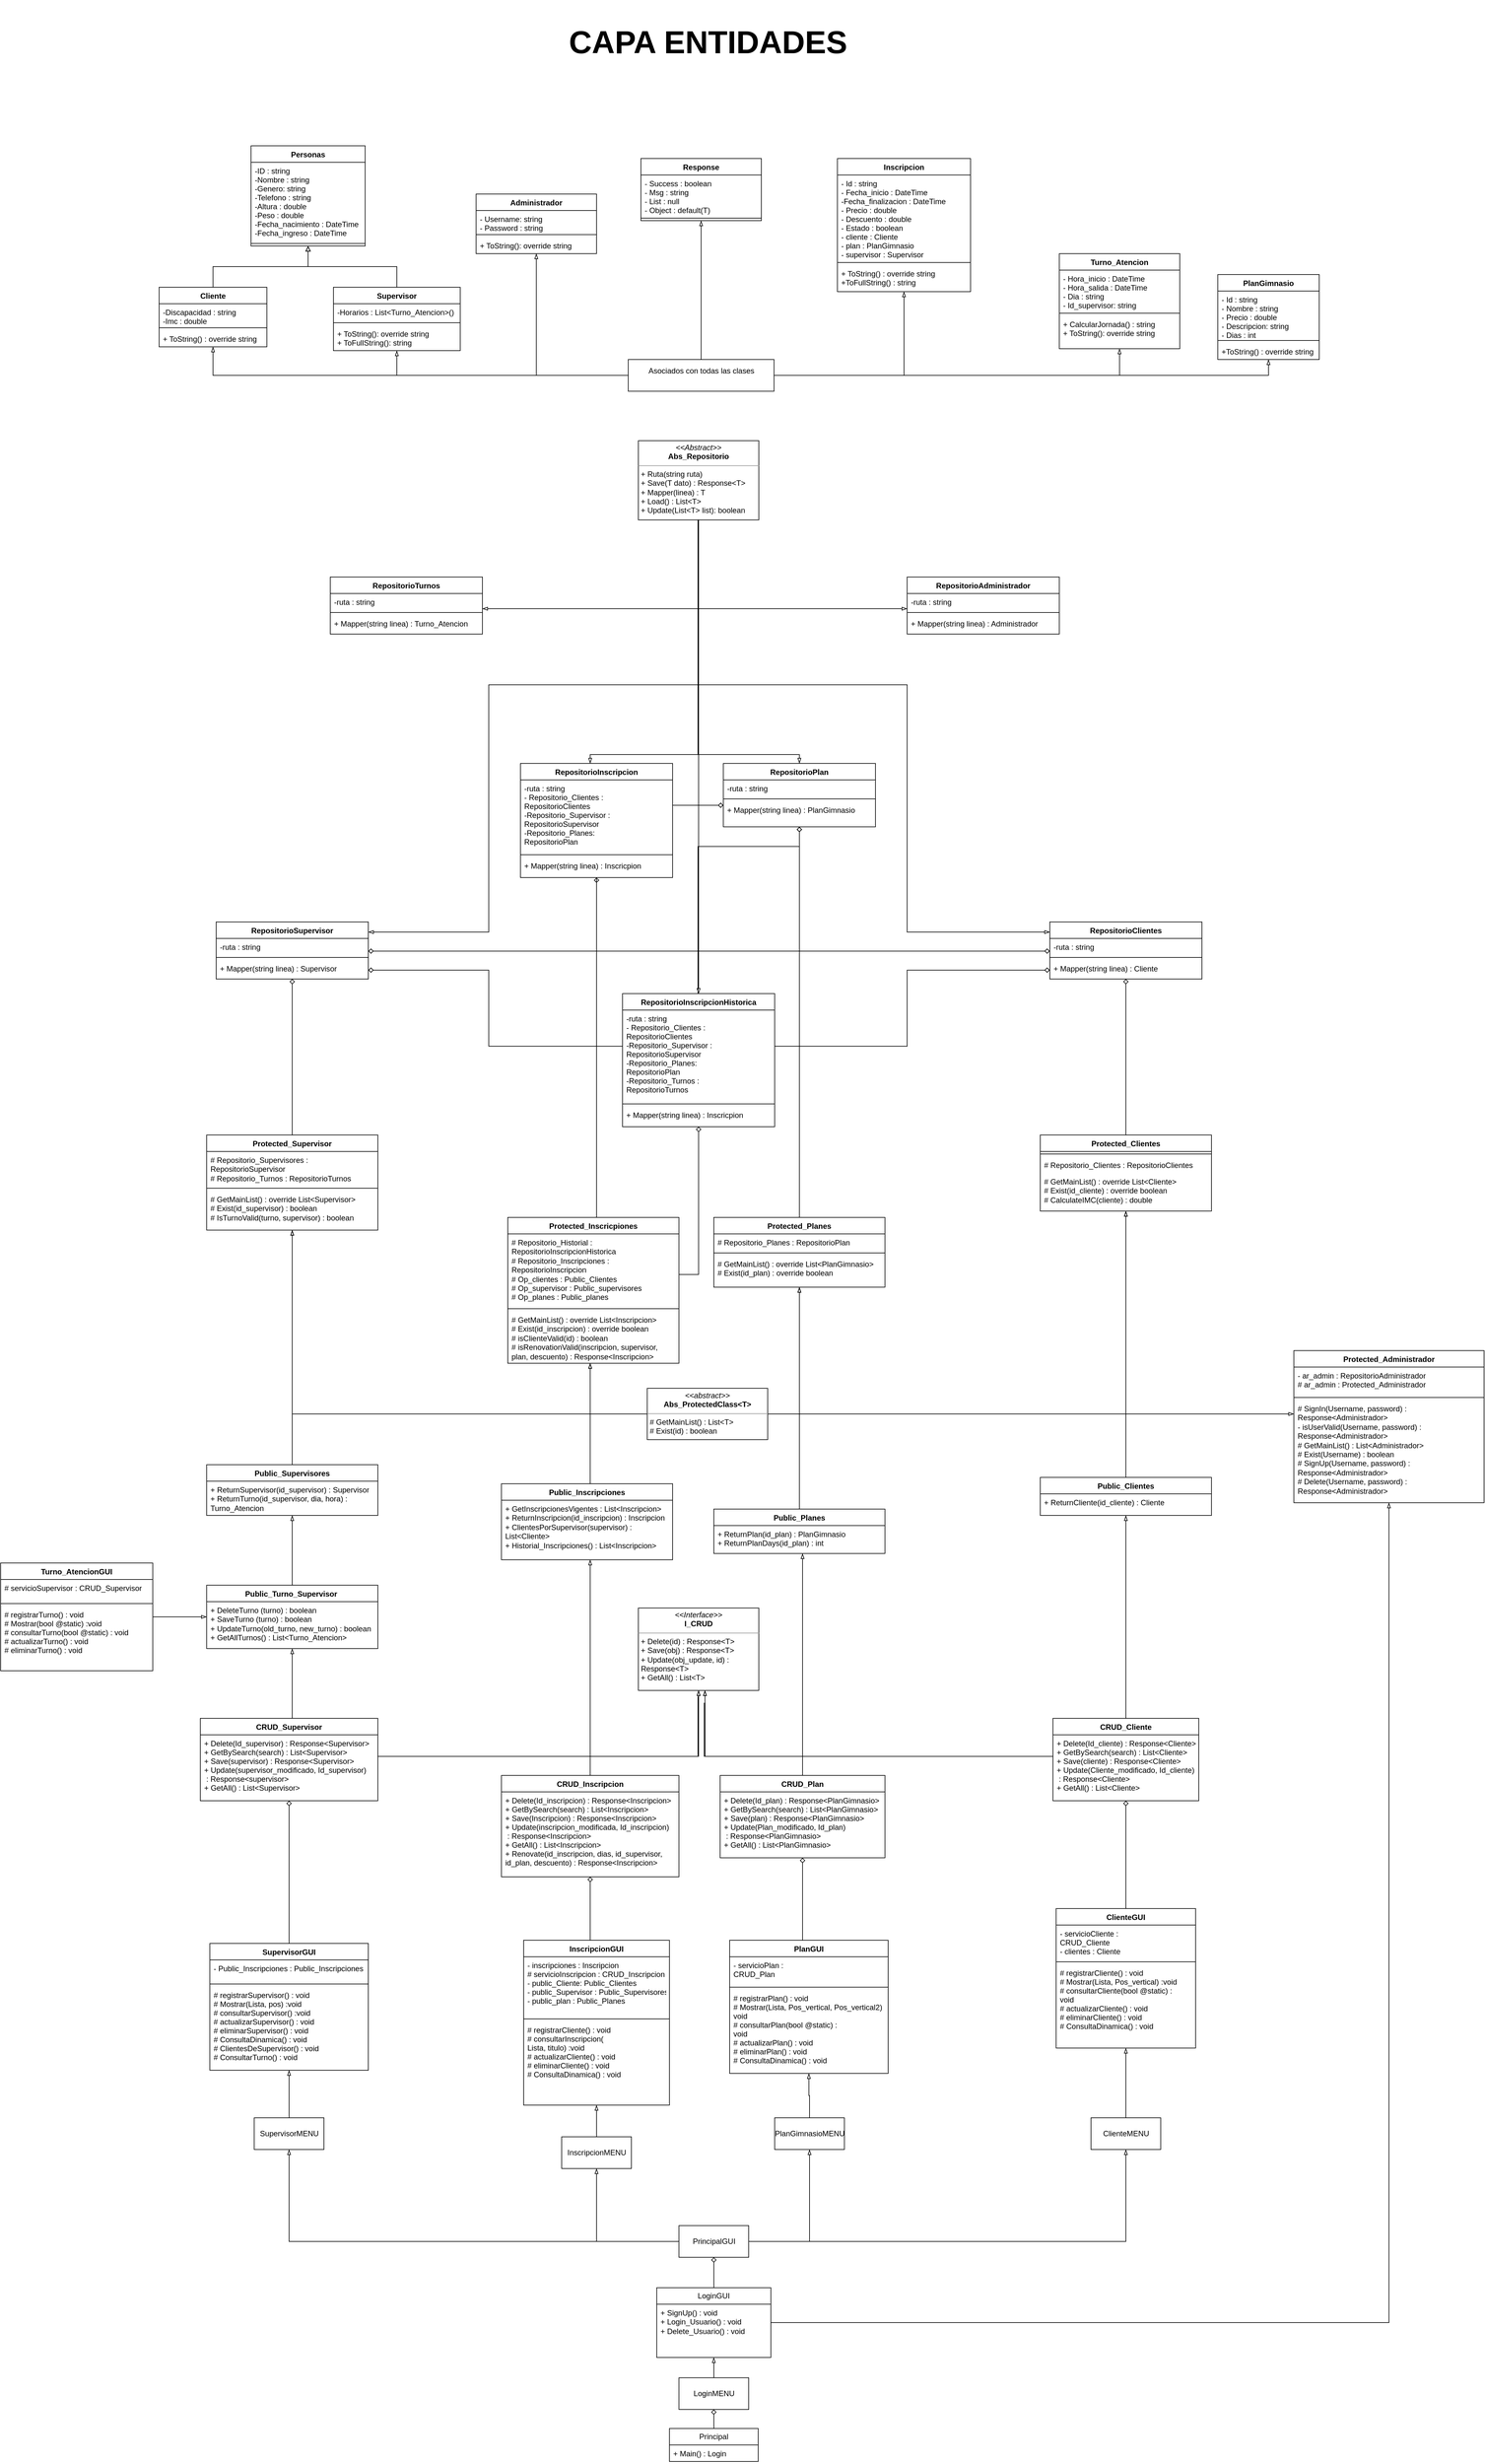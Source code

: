 <mxfile version="21.2.1" type="device">
  <diagram id="C5RBs43oDa-KdzZeNtuy" name="Page-1">
    <mxGraphModel dx="3484" dy="3418" grid="1" gridSize="10" guides="1" tooltips="1" connect="1" arrows="1" fold="1" page="1" pageScale="1" pageWidth="827" pageHeight="1169" math="0" shadow="0">
      <root>
        <mxCell id="WIyWlLk6GJQsqaUBKTNV-0" />
        <mxCell id="WIyWlLk6GJQsqaUBKTNV-1" parent="WIyWlLk6GJQsqaUBKTNV-0" />
        <mxCell id="_iXTdD1lSYq3oPoQXRom-0" value="Personas" style="swimlane;fontStyle=1;align=center;verticalAlign=top;childLayout=stackLayout;horizontal=1;startSize=26;horizontalStack=0;resizeParent=1;resizeParentMax=0;resizeLast=0;collapsible=1;marginBottom=0;" parent="WIyWlLk6GJQsqaUBKTNV-1" vertex="1">
          <mxGeometry x="-1215" y="-1040" width="180" height="158" as="geometry" />
        </mxCell>
        <mxCell id="_iXTdD1lSYq3oPoQXRom-1" value="-ID : string&#xa;-Nombre : string&#xa;-Genero: string&#xa;-Telefono : string&#xa;-Altura : double&#xa;-Peso : double&#xa;-Fecha_nacimiento : DateTime&#xa;-Fecha_ingreso : DateTime" style="text;strokeColor=none;fillColor=none;align=left;verticalAlign=top;spacingLeft=4;spacingRight=4;overflow=hidden;rotatable=0;points=[[0,0.5],[1,0.5]];portConstraint=eastwest;" parent="_iXTdD1lSYq3oPoQXRom-0" vertex="1">
          <mxGeometry y="26" width="180" height="124" as="geometry" />
        </mxCell>
        <mxCell id="_iXTdD1lSYq3oPoQXRom-2" value="" style="line;strokeWidth=1;fillColor=none;align=left;verticalAlign=middle;spacingTop=-1;spacingLeft=3;spacingRight=3;rotatable=0;labelPosition=right;points=[];portConstraint=eastwest;strokeColor=inherit;" parent="_iXTdD1lSYq3oPoQXRom-0" vertex="1">
          <mxGeometry y="150" width="180" height="8" as="geometry" />
        </mxCell>
        <mxCell id="Qtk4_LYa4ARSTrgP0Igf-10" style="edgeStyle=orthogonalEdgeStyle;rounded=0;orthogonalLoop=1;jettySize=auto;html=1;endArrow=block;endFill=0;" parent="WIyWlLk6GJQsqaUBKTNV-1" source="_iXTdD1lSYq3oPoQXRom-8" target="_iXTdD1lSYq3oPoQXRom-0" edge="1">
          <mxGeometry relative="1" as="geometry" />
        </mxCell>
        <mxCell id="_iXTdD1lSYq3oPoQXRom-8" value="Supervisor" style="swimlane;fontStyle=1;align=center;verticalAlign=top;childLayout=stackLayout;horizontal=1;startSize=26;horizontalStack=0;resizeParent=1;resizeParentMax=0;resizeLast=0;collapsible=1;marginBottom=0;" parent="WIyWlLk6GJQsqaUBKTNV-1" vertex="1">
          <mxGeometry x="-1085" y="-817" width="200" height="100" as="geometry" />
        </mxCell>
        <mxCell id="_iXTdD1lSYq3oPoQXRom-9" value="-Horarios : List&lt;Turno_Atencion&gt;()" style="text;strokeColor=none;fillColor=none;align=left;verticalAlign=top;spacingLeft=4;spacingRight=4;overflow=hidden;rotatable=0;points=[[0,0.5],[1,0.5]];portConstraint=eastwest;" parent="_iXTdD1lSYq3oPoQXRom-8" vertex="1">
          <mxGeometry y="26" width="200" height="26" as="geometry" />
        </mxCell>
        <mxCell id="_iXTdD1lSYq3oPoQXRom-10" value="" style="line;strokeWidth=1;fillColor=none;align=left;verticalAlign=middle;spacingTop=-1;spacingLeft=3;spacingRight=3;rotatable=0;labelPosition=right;points=[];portConstraint=eastwest;strokeColor=inherit;" parent="_iXTdD1lSYq3oPoQXRom-8" vertex="1">
          <mxGeometry y="52" width="200" height="8" as="geometry" />
        </mxCell>
        <mxCell id="_iXTdD1lSYq3oPoQXRom-11" value="+ ToString(): override string&#xa;+ ToFullString(): string" style="text;strokeColor=none;fillColor=none;align=left;verticalAlign=top;spacingLeft=4;spacingRight=4;overflow=hidden;rotatable=0;points=[[0,0.5],[1,0.5]];portConstraint=eastwest;" parent="_iXTdD1lSYq3oPoQXRom-8" vertex="1">
          <mxGeometry y="60" width="200" height="40" as="geometry" />
        </mxCell>
        <mxCell id="Qtk4_LYa4ARSTrgP0Igf-8" style="edgeStyle=orthogonalEdgeStyle;rounded=0;orthogonalLoop=1;jettySize=auto;html=1;endArrow=block;endFill=0;" parent="WIyWlLk6GJQsqaUBKTNV-1" source="_iXTdD1lSYq3oPoQXRom-4" target="_iXTdD1lSYq3oPoQXRom-0" edge="1">
          <mxGeometry relative="1" as="geometry" />
        </mxCell>
        <mxCell id="_iXTdD1lSYq3oPoQXRom-4" value="Cliente" style="swimlane;fontStyle=1;align=center;verticalAlign=top;childLayout=stackLayout;horizontal=1;startSize=26;horizontalStack=0;resizeParent=1;resizeParentMax=0;resizeLast=0;collapsible=1;marginBottom=0;" parent="WIyWlLk6GJQsqaUBKTNV-1" vertex="1">
          <mxGeometry x="-1360" y="-817" width="170" height="94" as="geometry" />
        </mxCell>
        <mxCell id="_iXTdD1lSYq3oPoQXRom-5" value="-Discapacidad : string&#xa;-Imc : double" style="text;strokeColor=none;fillColor=none;align=left;verticalAlign=top;spacingLeft=4;spacingRight=4;overflow=hidden;rotatable=0;points=[[0,0.5],[1,0.5]];portConstraint=eastwest;" parent="_iXTdD1lSYq3oPoQXRom-4" vertex="1">
          <mxGeometry y="26" width="170" height="34" as="geometry" />
        </mxCell>
        <mxCell id="_iXTdD1lSYq3oPoQXRom-6" value="" style="line;strokeWidth=1;fillColor=none;align=left;verticalAlign=middle;spacingTop=-1;spacingLeft=3;spacingRight=3;rotatable=0;labelPosition=right;points=[];portConstraint=eastwest;strokeColor=inherit;" parent="_iXTdD1lSYq3oPoQXRom-4" vertex="1">
          <mxGeometry y="60" width="170" height="8" as="geometry" />
        </mxCell>
        <mxCell id="_iXTdD1lSYq3oPoQXRom-7" value="+ ToString() : override string" style="text;strokeColor=none;fillColor=none;align=left;verticalAlign=top;spacingLeft=4;spacingRight=4;overflow=hidden;rotatable=0;points=[[0,0.5],[1,0.5]];portConstraint=eastwest;" parent="_iXTdD1lSYq3oPoQXRom-4" vertex="1">
          <mxGeometry y="68" width="170" height="26" as="geometry" />
        </mxCell>
        <mxCell id="_iXTdD1lSYq3oPoQXRom-20" value="Administrador" style="swimlane;fontStyle=1;align=center;verticalAlign=top;childLayout=stackLayout;horizontal=1;startSize=26;horizontalStack=0;resizeParent=1;resizeParentMax=0;resizeLast=0;collapsible=1;marginBottom=0;fontSize=12;" parent="WIyWlLk6GJQsqaUBKTNV-1" vertex="1">
          <mxGeometry x="-860" y="-964" width="190" height="94" as="geometry" />
        </mxCell>
        <mxCell id="_iXTdD1lSYq3oPoQXRom-21" value="- Username: string&#xa;- Password : string" style="text;strokeColor=none;fillColor=none;align=left;verticalAlign=top;spacingLeft=4;spacingRight=4;overflow=hidden;rotatable=0;points=[[0,0.5],[1,0.5]];portConstraint=eastwest;fontSize=12;" parent="_iXTdD1lSYq3oPoQXRom-20" vertex="1">
          <mxGeometry y="26" width="190" height="34" as="geometry" />
        </mxCell>
        <mxCell id="_iXTdD1lSYq3oPoQXRom-22" value="" style="line;strokeWidth=1;fillColor=none;align=left;verticalAlign=middle;spacingTop=-1;spacingLeft=3;spacingRight=3;rotatable=0;labelPosition=right;points=[];portConstraint=eastwest;strokeColor=inherit;fontSize=18;" parent="_iXTdD1lSYq3oPoQXRom-20" vertex="1">
          <mxGeometry y="60" width="190" height="8" as="geometry" />
        </mxCell>
        <mxCell id="_iXTdD1lSYq3oPoQXRom-23" value="+ ToString(): override string" style="text;strokeColor=none;fillColor=none;align=left;verticalAlign=top;spacingLeft=4;spacingRight=4;overflow=hidden;rotatable=0;points=[[0,0.5],[1,0.5]];portConstraint=eastwest;fontSize=12;" parent="_iXTdD1lSYq3oPoQXRom-20" vertex="1">
          <mxGeometry y="68" width="190" height="26" as="geometry" />
        </mxCell>
        <mxCell id="_iXTdD1lSYq3oPoQXRom-25" value="Response" style="swimlane;fontStyle=1;align=center;verticalAlign=top;childLayout=stackLayout;horizontal=1;startSize=26;horizontalStack=0;resizeParent=1;resizeParentMax=0;resizeLast=0;collapsible=1;marginBottom=0;fontSize=12;" parent="WIyWlLk6GJQsqaUBKTNV-1" vertex="1">
          <mxGeometry x="-600" y="-1020" width="190" height="98" as="geometry" />
        </mxCell>
        <mxCell id="_iXTdD1lSYq3oPoQXRom-26" value="- Success : boolean&#xa;- Msg : string&#xa;- List : null&#xa;- Object : default(T)" style="text;strokeColor=none;fillColor=none;align=left;verticalAlign=top;spacingLeft=4;spacingRight=4;overflow=hidden;rotatable=0;points=[[0,0.5],[1,0.5]];portConstraint=eastwest;fontSize=12;" parent="_iXTdD1lSYq3oPoQXRom-25" vertex="1">
          <mxGeometry y="26" width="190" height="64" as="geometry" />
        </mxCell>
        <mxCell id="_iXTdD1lSYq3oPoQXRom-27" value="" style="line;strokeWidth=1;fillColor=none;align=left;verticalAlign=middle;spacingTop=-1;spacingLeft=3;spacingRight=3;rotatable=0;labelPosition=right;points=[];portConstraint=eastwest;strokeColor=inherit;fontSize=12;" parent="_iXTdD1lSYq3oPoQXRom-25" vertex="1">
          <mxGeometry y="90" width="190" height="8" as="geometry" />
        </mxCell>
        <mxCell id="_iXTdD1lSYq3oPoQXRom-31" style="edgeStyle=orthogonalEdgeStyle;rounded=0;orthogonalLoop=1;jettySize=auto;html=1;exitX=1;exitY=0.5;exitDx=0;exitDy=0;fontSize=12;" parent="WIyWlLk6GJQsqaUBKTNV-1" edge="1">
          <mxGeometry relative="1" as="geometry">
            <mxPoint x="50" y="-1040" as="sourcePoint" />
            <mxPoint x="50" y="-1040" as="targetPoint" />
          </mxGeometry>
        </mxCell>
        <mxCell id="_iXTdD1lSYq3oPoQXRom-32" value="Inscripcion" style="swimlane;fontStyle=1;align=center;verticalAlign=top;childLayout=stackLayout;horizontal=1;startSize=26;horizontalStack=0;resizeParent=1;resizeParentMax=0;resizeLast=0;collapsible=1;marginBottom=0;fontSize=12;" parent="WIyWlLk6GJQsqaUBKTNV-1" vertex="1">
          <mxGeometry x="-290" y="-1020" width="210" height="210" as="geometry" />
        </mxCell>
        <mxCell id="_iXTdD1lSYq3oPoQXRom-33" value="- Id : string&#xa;- Fecha_inicio : DateTime&#xa;-Fecha_finalizacion : DateTime&#xa;- Precio : double&#xa;- Descuento : double&#xa;- Estado : boolean&#xa;- cliente : Cliente&#xa;- plan : PlanGimnasio&#xa;- supervisor : Supervisor" style="text;strokeColor=none;fillColor=none;align=left;verticalAlign=top;spacingLeft=4;spacingRight=4;overflow=hidden;rotatable=0;points=[[0,0.5],[1,0.5]];portConstraint=eastwest;fontSize=12;" parent="_iXTdD1lSYq3oPoQXRom-32" vertex="1">
          <mxGeometry y="26" width="210" height="134" as="geometry" />
        </mxCell>
        <mxCell id="_iXTdD1lSYq3oPoQXRom-34" value="" style="line;strokeWidth=1;fillColor=none;align=left;verticalAlign=middle;spacingTop=-1;spacingLeft=3;spacingRight=3;rotatable=0;labelPosition=right;points=[];portConstraint=eastwest;strokeColor=inherit;fontSize=12;" parent="_iXTdD1lSYq3oPoQXRom-32" vertex="1">
          <mxGeometry y="160" width="210" height="8" as="geometry" />
        </mxCell>
        <mxCell id="_iXTdD1lSYq3oPoQXRom-35" value="+ ToString() : override string&#xa;+ToFullString() : string" style="text;strokeColor=none;fillColor=none;align=left;verticalAlign=top;spacingLeft=4;spacingRight=4;overflow=hidden;rotatable=0;points=[[0,0.5],[1,0.5]];portConstraint=eastwest;fontSize=12;" parent="_iXTdD1lSYq3oPoQXRom-32" vertex="1">
          <mxGeometry y="168" width="210" height="42" as="geometry" />
        </mxCell>
        <mxCell id="_iXTdD1lSYq3oPoQXRom-36" value="PlanGimnasio" style="swimlane;fontStyle=1;align=center;verticalAlign=top;childLayout=stackLayout;horizontal=1;startSize=26;horizontalStack=0;resizeParent=1;resizeParentMax=0;resizeLast=0;collapsible=1;marginBottom=0;fontSize=12;" parent="WIyWlLk6GJQsqaUBKTNV-1" vertex="1">
          <mxGeometry x="310" y="-837" width="160" height="134" as="geometry" />
        </mxCell>
        <mxCell id="_iXTdD1lSYq3oPoQXRom-37" value="- Id : string&#xa;- Nombre : string&#xa;- Precio : double&#xa;- Descripcion: string&#xa;- Dias : int" style="text;strokeColor=none;fillColor=none;align=left;verticalAlign=top;spacingLeft=4;spacingRight=4;overflow=hidden;rotatable=0;points=[[0,0.5],[1,0.5]];portConstraint=eastwest;fontSize=12;" parent="_iXTdD1lSYq3oPoQXRom-36" vertex="1">
          <mxGeometry y="26" width="160" height="74" as="geometry" />
        </mxCell>
        <mxCell id="_iXTdD1lSYq3oPoQXRom-38" value="" style="line;strokeWidth=1;fillColor=none;align=left;verticalAlign=middle;spacingTop=-1;spacingLeft=3;spacingRight=3;rotatable=0;labelPosition=right;points=[];portConstraint=eastwest;strokeColor=inherit;fontSize=12;" parent="_iXTdD1lSYq3oPoQXRom-36" vertex="1">
          <mxGeometry y="100" width="160" height="8" as="geometry" />
        </mxCell>
        <mxCell id="_iXTdD1lSYq3oPoQXRom-39" value="+ToString() : override string" style="text;strokeColor=none;fillColor=none;align=left;verticalAlign=top;spacingLeft=4;spacingRight=4;overflow=hidden;rotatable=0;points=[[0,0.5],[1,0.5]];portConstraint=eastwest;fontSize=12;" parent="_iXTdD1lSYq3oPoQXRom-36" vertex="1">
          <mxGeometry y="108" width="160" height="26" as="geometry" />
        </mxCell>
        <mxCell id="_iXTdD1lSYq3oPoQXRom-40" value="Turno_Atencion" style="swimlane;fontStyle=1;align=center;verticalAlign=top;childLayout=stackLayout;horizontal=1;startSize=26;horizontalStack=0;resizeParent=1;resizeParentMax=0;resizeLast=0;collapsible=1;marginBottom=0;fontSize=12;" parent="WIyWlLk6GJQsqaUBKTNV-1" vertex="1">
          <mxGeometry x="60" y="-870" width="190" height="150" as="geometry" />
        </mxCell>
        <mxCell id="_iXTdD1lSYq3oPoQXRom-41" value="- Hora_inicio : DateTime&#xa;- Hora_salida : DateTime&#xa;- Dia : string&#xa;- Id_supervisor: string" style="text;strokeColor=none;fillColor=none;align=left;verticalAlign=top;spacingLeft=4;spacingRight=4;overflow=hidden;rotatable=0;points=[[0,0.5],[1,0.5]];portConstraint=eastwest;fontSize=12;" parent="_iXTdD1lSYq3oPoQXRom-40" vertex="1">
          <mxGeometry y="26" width="190" height="64" as="geometry" />
        </mxCell>
        <mxCell id="_iXTdD1lSYq3oPoQXRom-42" value="" style="line;strokeWidth=1;fillColor=none;align=left;verticalAlign=middle;spacingTop=-1;spacingLeft=3;spacingRight=3;rotatable=0;labelPosition=right;points=[];portConstraint=eastwest;strokeColor=inherit;fontSize=12;" parent="_iXTdD1lSYq3oPoQXRom-40" vertex="1">
          <mxGeometry y="90" width="190" height="8" as="geometry" />
        </mxCell>
        <mxCell id="_iXTdD1lSYq3oPoQXRom-43" value="+ CalcularJornada() : string&#xa;+ ToString(): override string" style="text;strokeColor=none;fillColor=none;align=left;verticalAlign=top;spacingLeft=4;spacingRight=4;overflow=hidden;rotatable=0;points=[[0,0.5],[1,0.5]];portConstraint=eastwest;fontSize=12;" parent="_iXTdD1lSYq3oPoQXRom-40" vertex="1">
          <mxGeometry y="98" width="190" height="52" as="geometry" />
        </mxCell>
        <mxCell id="_iXTdD1lSYq3oPoQXRom-44" value="CAPA ENTIDADES" style="text;align=center;fontStyle=1;verticalAlign=middle;spacingLeft=3;spacingRight=3;strokeColor=none;rotatable=0;points=[[0,0.5],[1,0.5]];portConstraint=eastwest;fontSize=50;" parent="WIyWlLk6GJQsqaUBKTNV-1" vertex="1">
          <mxGeometry x="-709" y="-1270" width="430" height="120" as="geometry" />
        </mxCell>
        <mxCell id="_iXTdD1lSYq3oPoQXRom-58" value="&lt;p style=&quot;margin:0px;margin-top:4px;text-align:center;&quot;&gt;&lt;i&gt;&amp;lt;&amp;lt;Abstract&amp;gt;&amp;gt;&lt;/i&gt;&lt;br&gt;&lt;b&gt;Abs_Repositorio&lt;/b&gt;&lt;/p&gt;&lt;hr size=&quot;1&quot;&gt;&lt;p style=&quot;margin:0px;margin-left:4px;&quot;&gt;+ Ruta(string ruta)&lt;/p&gt;&lt;p style=&quot;margin:0px;margin-left:4px;&quot;&gt;+ Save(T dato) : Response&amp;lt;T&amp;gt;&lt;/p&gt;&lt;p style=&quot;margin:0px;margin-left:4px;&quot;&gt;+ Mapper(linea) : T&lt;/p&gt;&lt;p style=&quot;margin:0px;margin-left:4px;&quot;&gt;+ Load() : List&amp;lt;T&amp;gt;&lt;/p&gt;&lt;p style=&quot;margin:0px;margin-left:4px;&quot;&gt;+ Update(List&amp;lt;T&amp;gt; list): boolean&lt;/p&gt;" style="verticalAlign=top;align=left;overflow=fill;fontSize=12;fontFamily=Helvetica;html=1;" parent="WIyWlLk6GJQsqaUBKTNV-1" vertex="1">
          <mxGeometry x="-604" y="-575" width="190" height="125" as="geometry" />
        </mxCell>
        <mxCell id="_iXTdD1lSYq3oPoQXRom-60" value="RepositorioAdministrador" style="swimlane;fontStyle=1;align=center;verticalAlign=top;childLayout=stackLayout;horizontal=1;startSize=26;horizontalStack=0;resizeParent=1;resizeParentMax=0;resizeLast=0;collapsible=1;marginBottom=0;fontSize=12;" parent="WIyWlLk6GJQsqaUBKTNV-1" vertex="1">
          <mxGeometry x="-180" y="-360" width="240" height="90" as="geometry" />
        </mxCell>
        <mxCell id="_iXTdD1lSYq3oPoQXRom-61" value="-ruta : string" style="text;strokeColor=none;fillColor=none;align=left;verticalAlign=top;spacingLeft=4;spacingRight=4;overflow=hidden;rotatable=0;points=[[0,0.5],[1,0.5]];portConstraint=eastwest;fontSize=12;" parent="_iXTdD1lSYq3oPoQXRom-60" vertex="1">
          <mxGeometry y="26" width="240" height="26" as="geometry" />
        </mxCell>
        <mxCell id="_iXTdD1lSYq3oPoQXRom-62" value="" style="line;strokeWidth=1;fillColor=none;align=left;verticalAlign=middle;spacingTop=-1;spacingLeft=3;spacingRight=3;rotatable=0;labelPosition=right;points=[];portConstraint=eastwest;strokeColor=inherit;fontSize=12;" parent="_iXTdD1lSYq3oPoQXRom-60" vertex="1">
          <mxGeometry y="52" width="240" height="8" as="geometry" />
        </mxCell>
        <mxCell id="_iXTdD1lSYq3oPoQXRom-63" value="+ Mapper(string linea) : Administrador" style="text;strokeColor=none;fillColor=none;align=left;verticalAlign=top;spacingLeft=4;spacingRight=4;overflow=hidden;rotatable=0;points=[[0,0.5],[1,0.5]];portConstraint=eastwest;fontSize=12;" parent="_iXTdD1lSYq3oPoQXRom-60" vertex="1">
          <mxGeometry y="60" width="240" height="30" as="geometry" />
        </mxCell>
        <mxCell id="_iXTdD1lSYq3oPoQXRom-64" value="RepositorioClientes" style="swimlane;fontStyle=1;align=center;verticalAlign=top;childLayout=stackLayout;horizontal=1;startSize=26;horizontalStack=0;resizeParent=1;resizeParentMax=0;resizeLast=0;collapsible=1;marginBottom=0;fontSize=12;" parent="WIyWlLk6GJQsqaUBKTNV-1" vertex="1">
          <mxGeometry x="45" y="184" width="240" height="90" as="geometry" />
        </mxCell>
        <mxCell id="_iXTdD1lSYq3oPoQXRom-65" value="-ruta : string" style="text;strokeColor=none;fillColor=none;align=left;verticalAlign=top;spacingLeft=4;spacingRight=4;overflow=hidden;rotatable=0;points=[[0,0.5],[1,0.5]];portConstraint=eastwest;fontSize=12;" parent="_iXTdD1lSYq3oPoQXRom-64" vertex="1">
          <mxGeometry y="26" width="240" height="26" as="geometry" />
        </mxCell>
        <mxCell id="_iXTdD1lSYq3oPoQXRom-66" value="" style="line;strokeWidth=1;fillColor=none;align=left;verticalAlign=middle;spacingTop=-1;spacingLeft=3;spacingRight=3;rotatable=0;labelPosition=right;points=[];portConstraint=eastwest;strokeColor=inherit;fontSize=12;" parent="_iXTdD1lSYq3oPoQXRom-64" vertex="1">
          <mxGeometry y="52" width="240" height="8" as="geometry" />
        </mxCell>
        <mxCell id="_iXTdD1lSYq3oPoQXRom-67" value="+ Mapper(string linea) : Cliente" style="text;strokeColor=none;fillColor=none;align=left;verticalAlign=top;spacingLeft=4;spacingRight=4;overflow=hidden;rotatable=0;points=[[0,0.5],[1,0.5]];portConstraint=eastwest;fontSize=12;" parent="_iXTdD1lSYq3oPoQXRom-64" vertex="1">
          <mxGeometry y="60" width="240" height="30" as="geometry" />
        </mxCell>
        <mxCell id="_iXTdD1lSYq3oPoQXRom-68" value="RepositorioInscripcion" style="swimlane;fontStyle=1;align=center;verticalAlign=top;childLayout=stackLayout;horizontal=1;startSize=26;horizontalStack=0;resizeParent=1;resizeParentMax=0;resizeLast=0;collapsible=1;marginBottom=0;fontSize=12;" parent="WIyWlLk6GJQsqaUBKTNV-1" vertex="1">
          <mxGeometry x="-790" y="-66" width="240" height="180" as="geometry" />
        </mxCell>
        <mxCell id="_iXTdD1lSYq3oPoQXRom-69" value="-ruta : string&#xa;- Repositorio_Clientes : &#xa;RepositorioClientes&#xa;-Repositorio_Supervisor :&#xa;RepositorioSupervisor&#xa;-Repositorio_Planes:&#xa;RepositorioPlan" style="text;strokeColor=none;fillColor=none;align=left;verticalAlign=top;spacingLeft=4;spacingRight=4;overflow=hidden;rotatable=0;points=[[0,0.5],[1,0.5]];portConstraint=eastwest;fontSize=12;" parent="_iXTdD1lSYq3oPoQXRom-68" vertex="1">
          <mxGeometry y="26" width="240" height="114" as="geometry" />
        </mxCell>
        <mxCell id="_iXTdD1lSYq3oPoQXRom-70" value="" style="line;strokeWidth=1;fillColor=none;align=left;verticalAlign=middle;spacingTop=-1;spacingLeft=3;spacingRight=3;rotatable=0;labelPosition=right;points=[];portConstraint=eastwest;strokeColor=inherit;fontSize=12;" parent="_iXTdD1lSYq3oPoQXRom-68" vertex="1">
          <mxGeometry y="140" width="240" height="8" as="geometry" />
        </mxCell>
        <mxCell id="_iXTdD1lSYq3oPoQXRom-71" value="+ Mapper(string linea) : Inscricpion&#xa;" style="text;strokeColor=none;fillColor=none;align=left;verticalAlign=top;spacingLeft=4;spacingRight=4;overflow=hidden;rotatable=0;points=[[0,0.5],[1,0.5]];portConstraint=eastwest;fontSize=12;" parent="_iXTdD1lSYq3oPoQXRom-68" vertex="1">
          <mxGeometry y="148" width="240" height="32" as="geometry" />
        </mxCell>
        <mxCell id="_iXTdD1lSYq3oPoQXRom-72" value="RepositorioInscripcionHistorica" style="swimlane;fontStyle=1;align=center;verticalAlign=top;childLayout=stackLayout;horizontal=1;startSize=26;horizontalStack=0;resizeParent=1;resizeParentMax=0;resizeLast=0;collapsible=1;marginBottom=0;fontSize=12;" parent="WIyWlLk6GJQsqaUBKTNV-1" vertex="1">
          <mxGeometry x="-629" y="297" width="240" height="210" as="geometry" />
        </mxCell>
        <mxCell id="_iXTdD1lSYq3oPoQXRom-73" value="-ruta : string&#xa;- Repositorio_Clientes : &#xa;RepositorioClientes&#xa;-Repositorio_Supervisor :&#xa;RepositorioSupervisor&#xa;-Repositorio_Planes:&#xa;RepositorioPlan&#xa;-Repositorio_Turnos :&#xa;RepositorioTurnos" style="text;strokeColor=none;fillColor=none;align=left;verticalAlign=top;spacingLeft=4;spacingRight=4;overflow=hidden;rotatable=0;points=[[0,0.5],[1,0.5]];portConstraint=eastwest;fontSize=12;" parent="_iXTdD1lSYq3oPoQXRom-72" vertex="1">
          <mxGeometry y="26" width="240" height="144" as="geometry" />
        </mxCell>
        <mxCell id="_iXTdD1lSYq3oPoQXRom-74" value="" style="line;strokeWidth=1;fillColor=none;align=left;verticalAlign=middle;spacingTop=-1;spacingLeft=3;spacingRight=3;rotatable=0;labelPosition=right;points=[];portConstraint=eastwest;strokeColor=inherit;fontSize=12;" parent="_iXTdD1lSYq3oPoQXRom-72" vertex="1">
          <mxGeometry y="170" width="240" height="8" as="geometry" />
        </mxCell>
        <mxCell id="_iXTdD1lSYq3oPoQXRom-75" value="+ Mapper(string linea) : Inscricpion" style="text;strokeColor=none;fillColor=none;align=left;verticalAlign=top;spacingLeft=4;spacingRight=4;overflow=hidden;rotatable=0;points=[[0,0.5],[1,0.5]];portConstraint=eastwest;fontSize=12;" parent="_iXTdD1lSYq3oPoQXRom-72" vertex="1">
          <mxGeometry y="178" width="240" height="32" as="geometry" />
        </mxCell>
        <mxCell id="_iXTdD1lSYq3oPoQXRom-76" value="RepositorioPlan" style="swimlane;fontStyle=1;align=center;verticalAlign=top;childLayout=stackLayout;horizontal=1;startSize=26;horizontalStack=0;resizeParent=1;resizeParentMax=0;resizeLast=0;collapsible=1;marginBottom=0;fontSize=12;" parent="WIyWlLk6GJQsqaUBKTNV-1" vertex="1">
          <mxGeometry x="-470" y="-66" width="240" height="100" as="geometry" />
        </mxCell>
        <mxCell id="_iXTdD1lSYq3oPoQXRom-77" value="-ruta : string" style="text;strokeColor=none;fillColor=none;align=left;verticalAlign=top;spacingLeft=4;spacingRight=4;overflow=hidden;rotatable=0;points=[[0,0.5],[1,0.5]];portConstraint=eastwest;fontSize=12;" parent="_iXTdD1lSYq3oPoQXRom-76" vertex="1">
          <mxGeometry y="26" width="240" height="26" as="geometry" />
        </mxCell>
        <mxCell id="_iXTdD1lSYq3oPoQXRom-78" value="" style="line;strokeWidth=1;fillColor=none;align=left;verticalAlign=middle;spacingTop=-1;spacingLeft=3;spacingRight=3;rotatable=0;labelPosition=right;points=[];portConstraint=eastwest;strokeColor=inherit;fontSize=12;" parent="_iXTdD1lSYq3oPoQXRom-76" vertex="1">
          <mxGeometry y="52" width="240" height="8" as="geometry" />
        </mxCell>
        <mxCell id="_iXTdD1lSYq3oPoQXRom-79" value="+ Mapper(string linea) : PlanGimnasio" style="text;strokeColor=none;fillColor=none;align=left;verticalAlign=top;spacingLeft=4;spacingRight=4;overflow=hidden;rotatable=0;points=[[0,0.5],[1,0.5]];portConstraint=eastwest;fontSize=12;" parent="_iXTdD1lSYq3oPoQXRom-76" vertex="1">
          <mxGeometry y="60" width="240" height="40" as="geometry" />
        </mxCell>
        <mxCell id="_iXTdD1lSYq3oPoQXRom-80" value="RepositorioSupervisor" style="swimlane;fontStyle=1;align=center;verticalAlign=top;childLayout=stackLayout;horizontal=1;startSize=26;horizontalStack=0;resizeParent=1;resizeParentMax=0;resizeLast=0;collapsible=1;marginBottom=0;fontSize=12;" parent="WIyWlLk6GJQsqaUBKTNV-1" vertex="1">
          <mxGeometry x="-1270" y="184" width="240" height="90" as="geometry" />
        </mxCell>
        <mxCell id="_iXTdD1lSYq3oPoQXRom-81" value="-ruta : string" style="text;strokeColor=none;fillColor=none;align=left;verticalAlign=top;spacingLeft=4;spacingRight=4;overflow=hidden;rotatable=0;points=[[0,0.5],[1,0.5]];portConstraint=eastwest;fontSize=12;" parent="_iXTdD1lSYq3oPoQXRom-80" vertex="1">
          <mxGeometry y="26" width="240" height="26" as="geometry" />
        </mxCell>
        <mxCell id="_iXTdD1lSYq3oPoQXRom-82" value="" style="line;strokeWidth=1;fillColor=none;align=left;verticalAlign=middle;spacingTop=-1;spacingLeft=3;spacingRight=3;rotatable=0;labelPosition=right;points=[];portConstraint=eastwest;strokeColor=inherit;fontSize=12;" parent="_iXTdD1lSYq3oPoQXRom-80" vertex="1">
          <mxGeometry y="52" width="240" height="8" as="geometry" />
        </mxCell>
        <mxCell id="_iXTdD1lSYq3oPoQXRom-83" value="+ Mapper(string linea) : Supervisor" style="text;strokeColor=none;fillColor=none;align=left;verticalAlign=top;spacingLeft=4;spacingRight=4;overflow=hidden;rotatable=0;points=[[0,0.5],[1,0.5]];portConstraint=eastwest;fontSize=12;" parent="_iXTdD1lSYq3oPoQXRom-80" vertex="1">
          <mxGeometry y="60" width="240" height="30" as="geometry" />
        </mxCell>
        <mxCell id="_iXTdD1lSYq3oPoQXRom-84" value="RepositorioTurnos" style="swimlane;fontStyle=1;align=center;verticalAlign=top;childLayout=stackLayout;horizontal=1;startSize=26;horizontalStack=0;resizeParent=1;resizeParentMax=0;resizeLast=0;collapsible=1;marginBottom=0;fontSize=12;" parent="WIyWlLk6GJQsqaUBKTNV-1" vertex="1">
          <mxGeometry x="-1090" y="-360" width="240" height="90" as="geometry" />
        </mxCell>
        <mxCell id="_iXTdD1lSYq3oPoQXRom-85" value="-ruta : string" style="text;strokeColor=none;fillColor=none;align=left;verticalAlign=top;spacingLeft=4;spacingRight=4;overflow=hidden;rotatable=0;points=[[0,0.5],[1,0.5]];portConstraint=eastwest;fontSize=12;" parent="_iXTdD1lSYq3oPoQXRom-84" vertex="1">
          <mxGeometry y="26" width="240" height="26" as="geometry" />
        </mxCell>
        <mxCell id="_iXTdD1lSYq3oPoQXRom-86" value="" style="line;strokeWidth=1;fillColor=none;align=left;verticalAlign=middle;spacingTop=-1;spacingLeft=3;spacingRight=3;rotatable=0;labelPosition=right;points=[];portConstraint=eastwest;strokeColor=inherit;fontSize=12;" parent="_iXTdD1lSYq3oPoQXRom-84" vertex="1">
          <mxGeometry y="52" width="240" height="8" as="geometry" />
        </mxCell>
        <mxCell id="_iXTdD1lSYq3oPoQXRom-87" value="+ Mapper(string linea) : Turno_Atencion&#xa;" style="text;strokeColor=none;fillColor=none;align=left;verticalAlign=top;spacingLeft=4;spacingRight=4;overflow=hidden;rotatable=0;points=[[0,0.5],[1,0.5]];portConstraint=eastwest;fontSize=12;" parent="_iXTdD1lSYq3oPoQXRom-84" vertex="1">
          <mxGeometry y="60" width="240" height="30" as="geometry" />
        </mxCell>
        <mxCell id="RvzgaXAZfwEzNbiMSwnh-81" style="edgeStyle=orthogonalEdgeStyle;rounded=0;orthogonalLoop=1;jettySize=auto;html=1;endArrow=blockThin;endFill=0;" parent="WIyWlLk6GJQsqaUBKTNV-1" source="_iXTdD1lSYq3oPoQXRom-93" target="_iXTdD1lSYq3oPoQXRom-101" edge="1">
          <mxGeometry relative="1" as="geometry" />
        </mxCell>
        <mxCell id="RvzgaXAZfwEzNbiMSwnh-82" style="edgeStyle=orthogonalEdgeStyle;rounded=0;orthogonalLoop=1;jettySize=auto;html=1;endArrow=blockThin;endFill=0;" parent="WIyWlLk6GJQsqaUBKTNV-1" source="_iXTdD1lSYq3oPoQXRom-93" target="_iXTdD1lSYq3oPoQXRom-99" edge="1">
          <mxGeometry relative="1" as="geometry" />
        </mxCell>
        <mxCell id="RvzgaXAZfwEzNbiMSwnh-83" style="edgeStyle=orthogonalEdgeStyle;rounded=0;orthogonalLoop=1;jettySize=auto;html=1;endArrow=blockThin;endFill=0;" parent="WIyWlLk6GJQsqaUBKTNV-1" source="_iXTdD1lSYq3oPoQXRom-93" target="_iXTdD1lSYq3oPoQXRom-100" edge="1">
          <mxGeometry relative="1" as="geometry" />
        </mxCell>
        <mxCell id="RvzgaXAZfwEzNbiMSwnh-84" style="edgeStyle=orthogonalEdgeStyle;rounded=0;orthogonalLoop=1;jettySize=auto;html=1;endArrow=blockThin;endFill=0;" parent="WIyWlLk6GJQsqaUBKTNV-1" source="_iXTdD1lSYq3oPoQXRom-93" target="_iXTdD1lSYq3oPoQXRom-98" edge="1">
          <mxGeometry relative="1" as="geometry" />
        </mxCell>
        <mxCell id="_iXTdD1lSYq3oPoQXRom-93" value="PrincipalGUI" style="html=1;fontSize=12;" parent="WIyWlLk6GJQsqaUBKTNV-1" vertex="1">
          <mxGeometry x="-540" y="2240" width="110" height="50" as="geometry" />
        </mxCell>
        <mxCell id="RvzgaXAZfwEzNbiMSwnh-80" style="edgeStyle=orthogonalEdgeStyle;rounded=0;orthogonalLoop=1;jettySize=auto;html=1;endArrow=blockThin;endFill=0;" parent="WIyWlLk6GJQsqaUBKTNV-1" source="_iXTdD1lSYq3oPoQXRom-98" target="_iXTdD1lSYq3oPoQXRom-103" edge="1">
          <mxGeometry relative="1" as="geometry" />
        </mxCell>
        <mxCell id="_iXTdD1lSYq3oPoQXRom-98" value="ClienteMENU" style="html=1;fontSize=12;" parent="WIyWlLk6GJQsqaUBKTNV-1" vertex="1">
          <mxGeometry x="110" y="2070" width="110" height="50" as="geometry" />
        </mxCell>
        <mxCell id="_iXTdD1lSYq3oPoQXRom-99" value="InscripcionMENU" style="html=1;fontSize=12;" parent="WIyWlLk6GJQsqaUBKTNV-1" vertex="1">
          <mxGeometry x="-725" y="2100" width="110" height="50" as="geometry" />
        </mxCell>
        <mxCell id="RvzgaXAZfwEzNbiMSwnh-79" style="edgeStyle=orthogonalEdgeStyle;rounded=0;orthogonalLoop=1;jettySize=auto;html=1;endArrow=blockThin;endFill=0;" parent="WIyWlLk6GJQsqaUBKTNV-1" source="_iXTdD1lSYq3oPoQXRom-100" target="_iXTdD1lSYq3oPoQXRom-111" edge="1">
          <mxGeometry relative="1" as="geometry" />
        </mxCell>
        <mxCell id="_iXTdD1lSYq3oPoQXRom-100" value="PlanGimnasioMENU" style="html=1;fontSize=12;" parent="WIyWlLk6GJQsqaUBKTNV-1" vertex="1">
          <mxGeometry x="-389" y="2070" width="110" height="50" as="geometry" />
        </mxCell>
        <mxCell id="_iXTdD1lSYq3oPoQXRom-101" value="SupervisorMENU" style="html=1;fontSize=12;" parent="WIyWlLk6GJQsqaUBKTNV-1" vertex="1">
          <mxGeometry x="-1210" y="2070" width="110" height="50" as="geometry" />
        </mxCell>
        <mxCell id="_iXTdD1lSYq3oPoQXRom-103" value="ClienteGUI" style="swimlane;fontStyle=1;align=center;verticalAlign=top;childLayout=stackLayout;horizontal=1;startSize=26;horizontalStack=0;resizeParent=1;resizeParentMax=0;resizeLast=0;collapsible=1;marginBottom=0;fontSize=12;" parent="WIyWlLk6GJQsqaUBKTNV-1" vertex="1">
          <mxGeometry x="55" y="1740" width="220" height="220" as="geometry" />
        </mxCell>
        <mxCell id="_iXTdD1lSYq3oPoQXRom-104" value="- servicioCliente : &#xa;CRUD_Cliente&#xa;- clientes : Cliente" style="text;strokeColor=none;fillColor=none;align=left;verticalAlign=top;spacingLeft=4;spacingRight=4;overflow=hidden;rotatable=0;points=[[0,0.5],[1,0.5]];portConstraint=eastwest;fontSize=12;" parent="_iXTdD1lSYq3oPoQXRom-103" vertex="1">
          <mxGeometry y="26" width="220" height="54" as="geometry" />
        </mxCell>
        <mxCell id="_iXTdD1lSYq3oPoQXRom-105" value="" style="line;strokeWidth=1;fillColor=none;align=left;verticalAlign=middle;spacingTop=-1;spacingLeft=3;spacingRight=3;rotatable=0;labelPosition=right;points=[];portConstraint=eastwest;strokeColor=inherit;fontSize=12;" parent="_iXTdD1lSYq3oPoQXRom-103" vertex="1">
          <mxGeometry y="80" width="220" height="8" as="geometry" />
        </mxCell>
        <mxCell id="_iXTdD1lSYq3oPoQXRom-106" value="# registrarCliente() : void&#xa;# Mostrar(Lista, Pos_vertical) :void&#xa;# consultarCliente(bool @static) :&#xa;void&#xa;# actualizarCliente() : void&#xa;# eliminarCliente() : void&#xa;# ConsultaDinamica() : void" style="text;strokeColor=none;fillColor=none;align=left;verticalAlign=top;spacingLeft=4;spacingRight=4;overflow=hidden;rotatable=0;points=[[0,0.5],[1,0.5]];portConstraint=eastwest;fontSize=12;" parent="_iXTdD1lSYq3oPoQXRom-103" vertex="1">
          <mxGeometry y="88" width="220" height="132" as="geometry" />
        </mxCell>
        <mxCell id="_iXTdD1lSYq3oPoQXRom-107" value="InscripcionGUI" style="swimlane;fontStyle=1;align=center;verticalAlign=top;childLayout=stackLayout;horizontal=1;startSize=26;horizontalStack=0;resizeParent=1;resizeParentMax=0;resizeLast=0;collapsible=1;marginBottom=0;fontSize=12;" parent="WIyWlLk6GJQsqaUBKTNV-1" vertex="1">
          <mxGeometry x="-785" y="1790" width="230" height="260" as="geometry" />
        </mxCell>
        <mxCell id="_iXTdD1lSYq3oPoQXRom-108" value="- inscripciones : Inscripcion&#xa;# servicioInscripcion : CRUD_Inscripcion&#xa;- public_Cliente: Public_Clientes&#xa;- public_Supervisor : Public_Supervisores&#xa;- public_plan : Public_Planes" style="text;strokeColor=none;fillColor=none;align=left;verticalAlign=top;spacingLeft=4;spacingRight=4;overflow=hidden;rotatable=0;points=[[0,0.5],[1,0.5]];portConstraint=eastwest;fontSize=12;" parent="_iXTdD1lSYq3oPoQXRom-107" vertex="1">
          <mxGeometry y="26" width="230" height="94" as="geometry" />
        </mxCell>
        <mxCell id="_iXTdD1lSYq3oPoQXRom-109" value="" style="line;strokeWidth=1;fillColor=none;align=left;verticalAlign=middle;spacingTop=-1;spacingLeft=3;spacingRight=3;rotatable=0;labelPosition=right;points=[];portConstraint=eastwest;strokeColor=inherit;fontSize=12;" parent="_iXTdD1lSYq3oPoQXRom-107" vertex="1">
          <mxGeometry y="120" width="230" height="8" as="geometry" />
        </mxCell>
        <mxCell id="_iXTdD1lSYq3oPoQXRom-110" value="# registrarCliente() : void&#xa;# consultarInscripcion(&#xa;Lista, titulo) :void&#xa;# actualizarCliente() : void&#xa;# eliminarCliente() : void&#xa;# ConsultaDinamica() : void" style="text;strokeColor=none;fillColor=none;align=left;verticalAlign=top;spacingLeft=4;spacingRight=4;overflow=hidden;rotatable=0;points=[[0,0.5],[1,0.5]];portConstraint=eastwest;fontSize=12;" parent="_iXTdD1lSYq3oPoQXRom-107" vertex="1">
          <mxGeometry y="128" width="230" height="132" as="geometry" />
        </mxCell>
        <mxCell id="_iXTdD1lSYq3oPoQXRom-111" value="PlanGUI" style="swimlane;fontStyle=1;align=center;verticalAlign=top;childLayout=stackLayout;horizontal=1;startSize=26;horizontalStack=0;resizeParent=1;resizeParentMax=0;resizeLast=0;collapsible=1;marginBottom=0;fontSize=12;" parent="WIyWlLk6GJQsqaUBKTNV-1" vertex="1">
          <mxGeometry x="-460" y="1790" width="250" height="210" as="geometry" />
        </mxCell>
        <mxCell id="_iXTdD1lSYq3oPoQXRom-112" value="- servicioPlan : &#xa;CRUD_Plan" style="text;strokeColor=none;fillColor=none;align=left;verticalAlign=top;spacingLeft=4;spacingRight=4;overflow=hidden;rotatable=0;points=[[0,0.5],[1,0.5]];portConstraint=eastwest;fontSize=12;" parent="_iXTdD1lSYq3oPoQXRom-111" vertex="1">
          <mxGeometry y="26" width="250" height="44" as="geometry" />
        </mxCell>
        <mxCell id="_iXTdD1lSYq3oPoQXRom-113" value="" style="line;strokeWidth=1;fillColor=none;align=left;verticalAlign=middle;spacingTop=-1;spacingLeft=3;spacingRight=3;rotatable=0;labelPosition=right;points=[];portConstraint=eastwest;strokeColor=inherit;fontSize=12;" parent="_iXTdD1lSYq3oPoQXRom-111" vertex="1">
          <mxGeometry y="70" width="250" height="8" as="geometry" />
        </mxCell>
        <mxCell id="_iXTdD1lSYq3oPoQXRom-114" value="# registrarPlan() : void&#xa;# Mostrar(Lista, Pos_vertical, Pos_vertical2) :&#xa;void&#xa;# consultarPlan(bool @static) :&#xa;void&#xa;# actualizarPlan() : void&#xa;# eliminarPlan() : void&#xa;# ConsultaDinamica() : void" style="text;strokeColor=none;fillColor=none;align=left;verticalAlign=top;spacingLeft=4;spacingRight=4;overflow=hidden;rotatable=0;points=[[0,0.5],[1,0.5]];portConstraint=eastwest;fontSize=12;" parent="_iXTdD1lSYq3oPoQXRom-111" vertex="1">
          <mxGeometry y="78" width="250" height="132" as="geometry" />
        </mxCell>
        <mxCell id="_iXTdD1lSYq3oPoQXRom-115" value="SupervisorGUI" style="swimlane;fontStyle=1;align=center;verticalAlign=top;childLayout=stackLayout;horizontal=1;startSize=26;horizontalStack=0;resizeParent=1;resizeParentMax=0;resizeLast=0;collapsible=1;marginBottom=0;fontSize=12;" parent="WIyWlLk6GJQsqaUBKTNV-1" vertex="1">
          <mxGeometry x="-1280" y="1795" width="250" height="200" as="geometry" />
        </mxCell>
        <mxCell id="_iXTdD1lSYq3oPoQXRom-116" value="- Public_Inscripciones : Public_Inscripciones" style="text;strokeColor=none;fillColor=none;align=left;verticalAlign=top;spacingLeft=4;spacingRight=4;overflow=hidden;rotatable=0;points=[[0,0.5],[1,0.5]];portConstraint=eastwest;fontSize=12;" parent="_iXTdD1lSYq3oPoQXRom-115" vertex="1">
          <mxGeometry y="26" width="250" height="34" as="geometry" />
        </mxCell>
        <mxCell id="_iXTdD1lSYq3oPoQXRom-117" value="" style="line;strokeWidth=1;fillColor=none;align=left;verticalAlign=middle;spacingTop=-1;spacingLeft=3;spacingRight=3;rotatable=0;labelPosition=right;points=[];portConstraint=eastwest;strokeColor=inherit;fontSize=12;" parent="_iXTdD1lSYq3oPoQXRom-115" vertex="1">
          <mxGeometry y="60" width="250" height="8" as="geometry" />
        </mxCell>
        <mxCell id="_iXTdD1lSYq3oPoQXRom-118" value="# registrarSupervisor() : void&#xa;# Mostrar(Lista, pos) :void&#xa;# consultarSupervisor() :void&#xa;# actualizarSupervisor() : void&#xa;# eliminarSupervisor() : void&#xa;# ConsultaDinamica() : void&#xa;# ClientesDeSupervisor() : void&#xa;# ConsultarTurno() : void" style="text;strokeColor=none;fillColor=none;align=left;verticalAlign=top;spacingLeft=4;spacingRight=4;overflow=hidden;rotatable=0;points=[[0,0.5],[1,0.5]];portConstraint=eastwest;fontSize=12;" parent="_iXTdD1lSYq3oPoQXRom-115" vertex="1">
          <mxGeometry y="68" width="250" height="132" as="geometry" />
        </mxCell>
        <mxCell id="_iXTdD1lSYq3oPoQXRom-119" value="Turno_AtencionGUI" style="swimlane;fontStyle=1;align=center;verticalAlign=top;childLayout=stackLayout;horizontal=1;startSize=26;horizontalStack=0;resizeParent=1;resizeParentMax=0;resizeLast=0;collapsible=1;marginBottom=0;fontSize=12;" parent="WIyWlLk6GJQsqaUBKTNV-1" vertex="1">
          <mxGeometry x="-1610" y="1195" width="240" height="170" as="geometry" />
        </mxCell>
        <mxCell id="_iXTdD1lSYq3oPoQXRom-120" value="# servicioSupervisor : CRUD_Supervisor" style="text;strokeColor=none;fillColor=none;align=left;verticalAlign=top;spacingLeft=4;spacingRight=4;overflow=hidden;rotatable=0;points=[[0,0.5],[1,0.5]];portConstraint=eastwest;fontSize=12;" parent="_iXTdD1lSYq3oPoQXRom-119" vertex="1">
          <mxGeometry y="26" width="240" height="34" as="geometry" />
        </mxCell>
        <mxCell id="_iXTdD1lSYq3oPoQXRom-121" value="" style="line;strokeWidth=1;fillColor=none;align=left;verticalAlign=middle;spacingTop=-1;spacingLeft=3;spacingRight=3;rotatable=0;labelPosition=right;points=[];portConstraint=eastwest;strokeColor=inherit;fontSize=12;" parent="_iXTdD1lSYq3oPoQXRom-119" vertex="1">
          <mxGeometry y="60" width="240" height="8" as="geometry" />
        </mxCell>
        <mxCell id="_iXTdD1lSYq3oPoQXRom-122" value="# registrarTurno() : void&#xa;# Mostrar(bool @static) :void&#xa;# consultarTurno(bool @static) : void&#xa;# actualizarTurno() : void&#xa;# eliminarTurno() : void&#xa;" style="text;strokeColor=none;fillColor=none;align=left;verticalAlign=top;spacingLeft=4;spacingRight=4;overflow=hidden;rotatable=0;points=[[0,0.5],[1,0.5]];portConstraint=eastwest;fontSize=12;" parent="_iXTdD1lSYq3oPoQXRom-119" vertex="1">
          <mxGeometry y="68" width="240" height="102" as="geometry" />
        </mxCell>
        <mxCell id="_iXTdD1lSYq3oPoQXRom-133" value="CRUD_Cliente" style="swimlane;fontStyle=1;align=center;verticalAlign=top;childLayout=stackLayout;horizontal=1;startSize=26;horizontalStack=0;resizeParent=1;resizeParentMax=0;resizeLast=0;collapsible=1;marginBottom=0;fontSize=12;" parent="WIyWlLk6GJQsqaUBKTNV-1" vertex="1">
          <mxGeometry x="50" y="1440" width="230" height="130" as="geometry" />
        </mxCell>
        <mxCell id="_iXTdD1lSYq3oPoQXRom-136" value="+ Delete(Id_cliente) : Response&lt;Cliente&gt;&#xa;+ GetBySearch(search) : List&lt;Cliente&gt;&#xa;+ Save(cliente) : Response&lt;Cliente&gt;&#xa;+ Update(Cliente_modificado, Id_cliente)&#xa; : Response&lt;Cliente&gt;&#xa;+ GetAll() : List&lt;Cliente&gt;" style="text;strokeColor=none;fillColor=none;align=left;verticalAlign=top;spacingLeft=4;spacingRight=4;overflow=hidden;rotatable=0;points=[[0,0.5],[1,0.5]];portConstraint=eastwest;fontSize=12;" parent="_iXTdD1lSYq3oPoQXRom-133" vertex="1">
          <mxGeometry y="26" width="230" height="104" as="geometry" />
        </mxCell>
        <mxCell id="_iXTdD1lSYq3oPoQXRom-137" value="CRUD_Inscripcion" style="swimlane;fontStyle=1;align=center;verticalAlign=top;childLayout=stackLayout;horizontal=1;startSize=26;horizontalStack=0;resizeParent=1;resizeParentMax=0;resizeLast=0;collapsible=1;marginBottom=0;fontSize=12;" parent="WIyWlLk6GJQsqaUBKTNV-1" vertex="1">
          <mxGeometry x="-820" y="1530" width="280" height="160" as="geometry" />
        </mxCell>
        <mxCell id="_iXTdD1lSYq3oPoQXRom-138" value="+ Delete(Id_inscripcion) : Response&lt;Inscripcion&gt;&#xa;+ GetBySearch(search) : List&lt;Inscripcion&gt;&#xa;+ Save(Inscripcion) : Response&lt;Inscripcion&gt;&#xa;+ Update(inscripcion_modificada, Id_inscripcion)&#xa; : Response&lt;Inscripcion&gt;&#xa;+ GetAll() : List&lt;Inscripcion&gt;&#xa;+ Renovate(id_inscripcion, dias, id_supervisor,&#xa;id_plan, descuento) : Response&lt;Inscripcion&gt;" style="text;strokeColor=none;fillColor=none;align=left;verticalAlign=top;spacingLeft=4;spacingRight=4;overflow=hidden;rotatable=0;points=[[0,0.5],[1,0.5]];portConstraint=eastwest;fontSize=12;" parent="_iXTdD1lSYq3oPoQXRom-137" vertex="1">
          <mxGeometry y="26" width="280" height="134" as="geometry" />
        </mxCell>
        <mxCell id="_iXTdD1lSYq3oPoQXRom-139" value="CRUD_Plan" style="swimlane;fontStyle=1;align=center;verticalAlign=top;childLayout=stackLayout;horizontal=1;startSize=26;horizontalStack=0;resizeParent=1;resizeParentMax=0;resizeLast=0;collapsible=1;marginBottom=0;fontSize=12;" parent="WIyWlLk6GJQsqaUBKTNV-1" vertex="1">
          <mxGeometry x="-475" y="1530" width="260" height="130" as="geometry" />
        </mxCell>
        <mxCell id="_iXTdD1lSYq3oPoQXRom-140" value="+ Delete(Id_plan) : Response&lt;PlanGimnasio&gt;&#xa;+ GetBySearch(search) : List&lt;PlanGimnasio&gt;&#xa;+ Save(plan) : Response&lt;PlanGimnasio&gt;&#xa;+ Update(Plan_modificado, Id_plan)&#xa; : Response&lt;PlanGimnasio&gt;&#xa;+ GetAll() : List&lt;PlanGimnasio&gt;" style="text;strokeColor=none;fillColor=none;align=left;verticalAlign=top;spacingLeft=4;spacingRight=4;overflow=hidden;rotatable=0;points=[[0,0.5],[1,0.5]];portConstraint=eastwest;fontSize=12;" parent="_iXTdD1lSYq3oPoQXRom-139" vertex="1">
          <mxGeometry y="26" width="260" height="104" as="geometry" />
        </mxCell>
        <mxCell id="_iXTdD1lSYq3oPoQXRom-141" value="CRUD_Supervisor" style="swimlane;fontStyle=1;align=center;verticalAlign=top;childLayout=stackLayout;horizontal=1;startSize=26;horizontalStack=0;resizeParent=1;resizeParentMax=0;resizeLast=0;collapsible=1;marginBottom=0;fontSize=12;" parent="WIyWlLk6GJQsqaUBKTNV-1" vertex="1">
          <mxGeometry x="-1295" y="1440" width="280" height="130" as="geometry" />
        </mxCell>
        <mxCell id="_iXTdD1lSYq3oPoQXRom-142" value="+ Delete(Id_supervisor) : Response&lt;Supervisor&gt;&#xa;+ GetBySearch(search) : List&lt;Supervisor&gt;&#xa;+ Save(supervisor) : Response&lt;Supervisor&gt;&#xa;+ Update(supervisor_modificado, Id_supervisor)&#xa; : Response&lt;supervisor&gt;&#xa;+ GetAll() : List&lt;Supervisor&gt;" style="text;strokeColor=none;fillColor=none;align=left;verticalAlign=top;spacingLeft=4;spacingRight=4;overflow=hidden;rotatable=0;points=[[0,0.5],[1,0.5]];portConstraint=eastwest;fontSize=12;" parent="_iXTdD1lSYq3oPoQXRom-141" vertex="1">
          <mxGeometry y="26" width="280" height="104" as="geometry" />
        </mxCell>
        <mxCell id="c6a0HSz1-8JuDdyQ4pRg-1" value="&lt;p style=&quot;margin:0px;margin-top:4px;text-align:center;&quot;&gt;&lt;i&gt;&amp;lt;&amp;lt;Interface&amp;gt;&amp;gt;&lt;/i&gt;&lt;br&gt;&lt;b&gt;I_CRUD&lt;/b&gt;&lt;/p&gt;&lt;hr size=&quot;1&quot;&gt;&lt;p style=&quot;margin:0px;margin-left:4px;&quot;&gt;+ Delete(id) : Response&amp;lt;T&amp;gt;&lt;/p&gt;&lt;p style=&quot;margin:0px;margin-left:4px;&quot;&gt;+ Save(obj) : Response&amp;lt;T&amp;gt;&lt;/p&gt;&lt;p style=&quot;margin:0px;margin-left:4px;&quot;&gt;+ Update(obj_update, id) :&lt;br&gt;Response&amp;lt;T&amp;gt;&lt;/p&gt;&lt;p style=&quot;margin:0px;margin-left:4px;&quot;&gt;+ GetAll() : List&amp;lt;T&amp;gt;&lt;/p&gt;" style="verticalAlign=top;align=left;overflow=fill;fontSize=12;fontFamily=Helvetica;html=1;whiteSpace=wrap;" parent="WIyWlLk6GJQsqaUBKTNV-1" vertex="1">
          <mxGeometry x="-604" y="1266" width="190" height="130" as="geometry" />
        </mxCell>
        <mxCell id="RvzgaXAZfwEzNbiMSwnh-53" style="edgeStyle=orthogonalEdgeStyle;rounded=0;orthogonalLoop=1;jettySize=auto;html=1;endArrow=blockThin;endFill=0;" parent="WIyWlLk6GJQsqaUBKTNV-1" source="c6a0HSz1-8JuDdyQ4pRg-3" target="RvzgaXAZfwEzNbiMSwnh-39" edge="1">
          <mxGeometry relative="1" as="geometry">
            <mxPoint x="-360" y="790" as="targetPoint" />
            <Array as="points">
              <mxPoint x="-350" y="960" />
            </Array>
          </mxGeometry>
        </mxCell>
        <mxCell id="RvzgaXAZfwEzNbiMSwnh-54" style="edgeStyle=orthogonalEdgeStyle;rounded=0;orthogonalLoop=1;jettySize=auto;html=1;endArrow=blockThin;endFill=0;" parent="WIyWlLk6GJQsqaUBKTNV-1" source="c6a0HSz1-8JuDdyQ4pRg-3" target="RvzgaXAZfwEzNbiMSwnh-35" edge="1">
          <mxGeometry relative="1" as="geometry">
            <Array as="points">
              <mxPoint x="-680" y="960" />
            </Array>
          </mxGeometry>
        </mxCell>
        <mxCell id="RvzgaXAZfwEzNbiMSwnh-55" style="edgeStyle=orthogonalEdgeStyle;rounded=0;orthogonalLoop=1;jettySize=auto;html=1;endArrow=blockThin;endFill=0;" parent="WIyWlLk6GJQsqaUBKTNV-1" source="c6a0HSz1-8JuDdyQ4pRg-3" target="RvzgaXAZfwEzNbiMSwnh-43" edge="1">
          <mxGeometry relative="1" as="geometry" />
        </mxCell>
        <mxCell id="c6a0HSz1-8JuDdyQ4pRg-3" value="&lt;p style=&quot;margin:0px;margin-top:4px;text-align:center;&quot;&gt;&lt;i&gt;&amp;lt;&amp;lt;abstract&amp;gt;&amp;gt;&lt;/i&gt;&lt;br&gt;&lt;b&gt;Abs_ProtectedClass&amp;lt;T&amp;gt;&lt;/b&gt;&lt;/p&gt;&lt;hr size=&quot;1&quot;&gt;&lt;p style=&quot;margin:0px;margin-left:4px;&quot;&gt;&lt;span style=&quot;background-color: initial;&quot;&gt;# GetMainList() : List&amp;lt;T&amp;gt;&lt;/span&gt;&lt;br&gt;&lt;/p&gt;&lt;p style=&quot;margin:0px;margin-left:4px;&quot;&gt;# Exist(id) : boolean&amp;nbsp;&lt;/p&gt;" style="verticalAlign=top;align=left;overflow=fill;fontSize=12;fontFamily=Helvetica;html=1;whiteSpace=wrap;" parent="WIyWlLk6GJQsqaUBKTNV-1" vertex="1">
          <mxGeometry x="-590" y="919.5" width="190" height="81" as="geometry" />
        </mxCell>
        <mxCell id="c6a0HSz1-8JuDdyQ4pRg-9" value="Public_Clientes" style="swimlane;fontStyle=1;align=center;verticalAlign=top;childLayout=stackLayout;horizontal=1;startSize=26;horizontalStack=0;resizeParent=1;resizeParentMax=0;resizeLast=0;collapsible=1;marginBottom=0;whiteSpace=wrap;html=1;" parent="WIyWlLk6GJQsqaUBKTNV-1" vertex="1">
          <mxGeometry x="30" y="1060" width="270" height="60" as="geometry" />
        </mxCell>
        <mxCell id="c6a0HSz1-8JuDdyQ4pRg-12" value="+ ReturnCliente(id_cliente) : Cliente" style="text;strokeColor=none;fillColor=none;align=left;verticalAlign=top;spacingLeft=4;spacingRight=4;overflow=hidden;rotatable=0;points=[[0,0.5],[1,0.5]];portConstraint=eastwest;whiteSpace=wrap;html=1;" parent="c6a0HSz1-8JuDdyQ4pRg-9" vertex="1">
          <mxGeometry y="26" width="270" height="34" as="geometry" />
        </mxCell>
        <mxCell id="c6a0HSz1-8JuDdyQ4pRg-18" value="Public_Inscripciones&lt;br&gt;" style="swimlane;fontStyle=1;align=center;verticalAlign=top;childLayout=stackLayout;horizontal=1;startSize=26;horizontalStack=0;resizeParent=1;resizeParentMax=0;resizeLast=0;collapsible=1;marginBottom=0;whiteSpace=wrap;html=1;" parent="WIyWlLk6GJQsqaUBKTNV-1" vertex="1">
          <mxGeometry x="-820" y="1070" width="270" height="120" as="geometry" />
        </mxCell>
        <mxCell id="c6a0HSz1-8JuDdyQ4pRg-19" value="+ GetInscripcionesVigentes : List&amp;lt;Inscripcion&amp;gt;&lt;br&gt;+ ReturnInscripcion(id_inscripcion) : Inscripcion&lt;br&gt;+ ClientesPorSupervisor(supervisor) :&lt;br&gt;List&amp;lt;Cliente&amp;gt;&lt;br&gt;+ Historial_Inscripciones() : List&amp;lt;Inscripcion&amp;gt;" style="text;strokeColor=none;fillColor=none;align=left;verticalAlign=top;spacingLeft=4;spacingRight=4;overflow=hidden;rotatable=0;points=[[0,0.5],[1,0.5]];portConstraint=eastwest;whiteSpace=wrap;html=1;" parent="c6a0HSz1-8JuDdyQ4pRg-18" vertex="1">
          <mxGeometry y="26" width="270" height="94" as="geometry" />
        </mxCell>
        <mxCell id="c6a0HSz1-8JuDdyQ4pRg-25" value="Public_Planes" style="swimlane;fontStyle=1;align=center;verticalAlign=top;childLayout=stackLayout;horizontal=1;startSize=26;horizontalStack=0;resizeParent=1;resizeParentMax=0;resizeLast=0;collapsible=1;marginBottom=0;whiteSpace=wrap;html=1;" parent="WIyWlLk6GJQsqaUBKTNV-1" vertex="1">
          <mxGeometry x="-485" y="1110" width="270" height="70" as="geometry" />
        </mxCell>
        <mxCell id="c6a0HSz1-8JuDdyQ4pRg-26" value="+ ReturnPlan(id_plan) : PlanGimnasio&lt;br&gt;+ ReturnPlanDays(id_plan) : int" style="text;strokeColor=none;fillColor=none;align=left;verticalAlign=top;spacingLeft=4;spacingRight=4;overflow=hidden;rotatable=0;points=[[0,0.5],[1,0.5]];portConstraint=eastwest;whiteSpace=wrap;html=1;" parent="c6a0HSz1-8JuDdyQ4pRg-25" vertex="1">
          <mxGeometry y="26" width="270" height="44" as="geometry" />
        </mxCell>
        <mxCell id="c6a0HSz1-8JuDdyQ4pRg-32" value="Public_Supervisores" style="swimlane;fontStyle=1;align=center;verticalAlign=top;childLayout=stackLayout;horizontal=1;startSize=26;horizontalStack=0;resizeParent=1;resizeParentMax=0;resizeLast=0;collapsible=1;marginBottom=0;whiteSpace=wrap;html=1;" parent="WIyWlLk6GJQsqaUBKTNV-1" vertex="1">
          <mxGeometry x="-1285" y="1040" width="270" height="80" as="geometry" />
        </mxCell>
        <mxCell id="c6a0HSz1-8JuDdyQ4pRg-33" value="+ ReturnSupervisor(id_supervisor) : Supervisor&lt;br&gt;+ ReturnTurno(id_supervisor, dia, hora) :&amp;nbsp;&lt;br&gt;Turno_Atencion" style="text;strokeColor=none;fillColor=none;align=left;verticalAlign=top;spacingLeft=4;spacingRight=4;overflow=hidden;rotatable=0;points=[[0,0.5],[1,0.5]];portConstraint=eastwest;whiteSpace=wrap;html=1;" parent="c6a0HSz1-8JuDdyQ4pRg-32" vertex="1">
          <mxGeometry y="26" width="270" height="54" as="geometry" />
        </mxCell>
        <mxCell id="c6a0HSz1-8JuDdyQ4pRg-34" value="Public_Turno_Supervisor&lt;span style=&quot;white-space: pre;&quot;&gt; &lt;/span&gt;" style="swimlane;fontStyle=1;align=center;verticalAlign=top;childLayout=stackLayout;horizontal=1;startSize=26;horizontalStack=0;resizeParent=1;resizeParentMax=0;resizeLast=0;collapsible=1;marginBottom=0;whiteSpace=wrap;html=1;" parent="WIyWlLk6GJQsqaUBKTNV-1" vertex="1">
          <mxGeometry x="-1285" y="1230" width="270" height="100" as="geometry" />
        </mxCell>
        <mxCell id="c6a0HSz1-8JuDdyQ4pRg-35" value="+ DeleteTurno (turno) : boolean&lt;br&gt;+ SaveTurno (turno) : boolean&lt;br&gt;+ UpdateTurno(old_turno, new_turno) : boolean&lt;br&gt;+ GetAllTurnos() : List&amp;lt;Turno_Atencion&amp;gt;" style="text;strokeColor=none;fillColor=none;align=left;verticalAlign=top;spacingLeft=4;spacingRight=4;overflow=hidden;rotatable=0;points=[[0,0.5],[1,0.5]];portConstraint=eastwest;whiteSpace=wrap;html=1;" parent="c6a0HSz1-8JuDdyQ4pRg-34" vertex="1">
          <mxGeometry y="26" width="270" height="74" as="geometry" />
        </mxCell>
        <mxCell id="c6a0HSz1-8JuDdyQ4pRg-37" value="Protected_Administrador" style="swimlane;fontStyle=1;align=center;verticalAlign=top;childLayout=stackLayout;horizontal=1;startSize=26;horizontalStack=0;resizeParent=1;resizeParentMax=0;resizeLast=0;collapsible=1;marginBottom=0;whiteSpace=wrap;html=1;" parent="WIyWlLk6GJQsqaUBKTNV-1" vertex="1">
          <mxGeometry x="430" y="860" width="300" height="240" as="geometry" />
        </mxCell>
        <mxCell id="c6a0HSz1-8JuDdyQ4pRg-38" value="- ar_admin : RepositorioAdministrador&lt;br&gt;# ar_admin : Protected_Administrador" style="text;strokeColor=none;fillColor=none;align=left;verticalAlign=top;spacingLeft=4;spacingRight=4;overflow=hidden;rotatable=0;points=[[0,0.5],[1,0.5]];portConstraint=eastwest;whiteSpace=wrap;html=1;" parent="c6a0HSz1-8JuDdyQ4pRg-37" vertex="1">
          <mxGeometry y="26" width="300" height="44" as="geometry" />
        </mxCell>
        <mxCell id="c6a0HSz1-8JuDdyQ4pRg-39" value="" style="line;strokeWidth=1;fillColor=none;align=left;verticalAlign=middle;spacingTop=-1;spacingLeft=3;spacingRight=3;rotatable=0;labelPosition=right;points=[];portConstraint=eastwest;strokeColor=inherit;" parent="c6a0HSz1-8JuDdyQ4pRg-37" vertex="1">
          <mxGeometry y="70" width="300" height="8" as="geometry" />
        </mxCell>
        <mxCell id="c6a0HSz1-8JuDdyQ4pRg-40" value="# SignIn(Username, password) : Response&amp;lt;Administrador&amp;gt;&lt;br&gt;- isUserValid(Username, password) : Response&amp;lt;Administrador&amp;gt;&lt;br&gt;# GetMainList() : List&amp;lt;Administrador&amp;gt;&lt;br&gt;# Exist(Username) : boolean&lt;br&gt;# SignUp(Username, password) : Response&amp;lt;Administrador&amp;gt;&lt;br&gt;# Delete(Username, password) : Response&amp;lt;Administrador&amp;gt;" style="text;strokeColor=none;fillColor=none;align=left;verticalAlign=top;spacingLeft=4;spacingRight=4;overflow=hidden;rotatable=0;points=[[0,0.5],[1,0.5]];portConstraint=eastwest;whiteSpace=wrap;html=1;" parent="c6a0HSz1-8JuDdyQ4pRg-37" vertex="1">
          <mxGeometry y="78" width="300" height="162" as="geometry" />
        </mxCell>
        <mxCell id="RvzgaXAZfwEzNbiMSwnh-89" style="edgeStyle=orthogonalEdgeStyle;rounded=0;orthogonalLoop=1;jettySize=auto;html=1;endArrow=diamond;endFill=0;" parent="WIyWlLk6GJQsqaUBKTNV-1" source="Qtk4_LYa4ARSTrgP0Igf-0" target="Qtk4_LYa4ARSTrgP0Igf-4" edge="1">
          <mxGeometry relative="1" as="geometry" />
        </mxCell>
        <mxCell id="Qtk4_LYa4ARSTrgP0Igf-0" value="Principal" style="swimlane;fontStyle=0;childLayout=stackLayout;horizontal=1;startSize=26;fillColor=none;horizontalStack=0;resizeParent=1;resizeParentMax=0;resizeLast=0;collapsible=1;marginBottom=0;whiteSpace=wrap;html=1;" parent="WIyWlLk6GJQsqaUBKTNV-1" vertex="1">
          <mxGeometry x="-555" y="2560" width="140" height="52" as="geometry" />
        </mxCell>
        <mxCell id="Qtk4_LYa4ARSTrgP0Igf-1" value="+ Main() : Login" style="text;strokeColor=none;fillColor=none;align=left;verticalAlign=top;spacingLeft=4;spacingRight=4;overflow=hidden;rotatable=0;points=[[0,0.5],[1,0.5]];portConstraint=eastwest;whiteSpace=wrap;html=1;" parent="Qtk4_LYa4ARSTrgP0Igf-0" vertex="1">
          <mxGeometry y="26" width="140" height="26" as="geometry" />
        </mxCell>
        <mxCell id="RvzgaXAZfwEzNbiMSwnh-88" style="edgeStyle=orthogonalEdgeStyle;rounded=0;orthogonalLoop=1;jettySize=auto;html=1;endArrow=blockThin;endFill=0;" parent="WIyWlLk6GJQsqaUBKTNV-1" source="Qtk4_LYa4ARSTrgP0Igf-4" target="Qtk4_LYa4ARSTrgP0Igf-5" edge="1">
          <mxGeometry relative="1" as="geometry" />
        </mxCell>
        <mxCell id="Qtk4_LYa4ARSTrgP0Igf-4" value="LoginMENU" style="html=1;fontSize=12;" parent="WIyWlLk6GJQsqaUBKTNV-1" vertex="1">
          <mxGeometry x="-540" y="2480" width="110" height="50" as="geometry" />
        </mxCell>
        <mxCell id="RvzgaXAZfwEzNbiMSwnh-86" style="edgeStyle=orthogonalEdgeStyle;rounded=0;orthogonalLoop=1;jettySize=auto;html=1;endArrow=diamond;endFill=0;" parent="WIyWlLk6GJQsqaUBKTNV-1" source="Qtk4_LYa4ARSTrgP0Igf-5" target="_iXTdD1lSYq3oPoQXRom-93" edge="1">
          <mxGeometry relative="1" as="geometry" />
        </mxCell>
        <mxCell id="Qtk4_LYa4ARSTrgP0Igf-5" value="LoginGUI" style="swimlane;fontStyle=0;childLayout=stackLayout;horizontal=1;startSize=26;fillColor=none;horizontalStack=0;resizeParent=1;resizeParentMax=0;resizeLast=0;collapsible=1;marginBottom=0;whiteSpace=wrap;html=1;" parent="WIyWlLk6GJQsqaUBKTNV-1" vertex="1">
          <mxGeometry x="-575" y="2338" width="180" height="110" as="geometry" />
        </mxCell>
        <mxCell id="Qtk4_LYa4ARSTrgP0Igf-6" value="+ SignUp() : void&lt;br&gt;+ Login_Usuario() : void&lt;br&gt;+ Delete_Usuario() : void" style="text;strokeColor=none;fillColor=none;align=left;verticalAlign=top;spacingLeft=4;spacingRight=4;overflow=hidden;rotatable=0;points=[[0,0.5],[1,0.5]];portConstraint=eastwest;whiteSpace=wrap;html=1;" parent="Qtk4_LYa4ARSTrgP0Igf-5" vertex="1">
          <mxGeometry y="26" width="180" height="84" as="geometry" />
        </mxCell>
        <mxCell id="RvzgaXAZfwEzNbiMSwnh-3" style="edgeStyle=orthogonalEdgeStyle;rounded=0;orthogonalLoop=1;jettySize=auto;html=1;endArrow=diamond;endFill=0;" parent="WIyWlLk6GJQsqaUBKTNV-1" source="_iXTdD1lSYq3oPoQXRom-68" target="_iXTdD1lSYq3oPoQXRom-64" edge="1">
          <mxGeometry relative="1" as="geometry">
            <mxPoint x="-1070" y="178" as="sourcePoint" />
            <mxPoint x="-880" y="238" as="targetPoint" />
            <Array as="points">
              <mxPoint x="-670" y="230" />
            </Array>
          </mxGeometry>
        </mxCell>
        <mxCell id="RvzgaXAZfwEzNbiMSwnh-6" style="edgeStyle=orthogonalEdgeStyle;rounded=0;orthogonalLoop=1;jettySize=auto;html=1;endArrow=diamond;endFill=0;" parent="WIyWlLk6GJQsqaUBKTNV-1" source="_iXTdD1lSYq3oPoQXRom-68" target="_iXTdD1lSYq3oPoQXRom-80" edge="1">
          <mxGeometry relative="1" as="geometry">
            <mxPoint x="-920" y="148" as="sourcePoint" />
            <mxPoint x="-750" y="283" as="targetPoint" />
            <Array as="points">
              <mxPoint x="-670" y="230" />
            </Array>
          </mxGeometry>
        </mxCell>
        <mxCell id="RvzgaXAZfwEzNbiMSwnh-7" style="edgeStyle=orthogonalEdgeStyle;rounded=0;orthogonalLoop=1;jettySize=auto;html=1;endArrow=diamond;endFill=0;" parent="WIyWlLk6GJQsqaUBKTNV-1" source="_iXTdD1lSYq3oPoQXRom-68" target="_iXTdD1lSYq3oPoQXRom-76" edge="1">
          <mxGeometry relative="1" as="geometry">
            <mxPoint x="480" y="-860" as="sourcePoint" />
            <mxPoint x="480" y="-670" as="targetPoint" />
            <Array as="points">
              <mxPoint x="-500" />
              <mxPoint x="-500" />
            </Array>
          </mxGeometry>
        </mxCell>
        <mxCell id="RvzgaXAZfwEzNbiMSwnh-12" style="edgeStyle=orthogonalEdgeStyle;rounded=0;orthogonalLoop=1;jettySize=auto;html=1;endArrow=diamond;endFill=0;" parent="WIyWlLk6GJQsqaUBKTNV-1" source="_iXTdD1lSYq3oPoQXRom-72" target="_iXTdD1lSYq3oPoQXRom-76" edge="1">
          <mxGeometry relative="1" as="geometry">
            <mxPoint x="-670" y="462.5" as="sourcePoint" />
            <mxPoint x="-670" y="703.5" as="targetPoint" />
            <Array as="points">
              <mxPoint x="-510" y="65" />
            </Array>
          </mxGeometry>
        </mxCell>
        <mxCell id="RvzgaXAZfwEzNbiMSwnh-13" style="edgeStyle=orthogonalEdgeStyle;rounded=0;orthogonalLoop=1;jettySize=auto;html=1;endArrow=diamond;endFill=0;" parent="WIyWlLk6GJQsqaUBKTNV-1" source="_iXTdD1lSYq3oPoQXRom-72" target="_iXTdD1lSYq3oPoQXRom-64" edge="1">
          <mxGeometry relative="1" as="geometry">
            <mxPoint x="-700" y="668" as="sourcePoint" />
            <mxPoint x="-700" y="598" as="targetPoint" />
            <Array as="points">
              <mxPoint x="-180" y="380" />
              <mxPoint x="-180" y="260" />
            </Array>
          </mxGeometry>
        </mxCell>
        <mxCell id="RvzgaXAZfwEzNbiMSwnh-14" style="edgeStyle=orthogonalEdgeStyle;rounded=0;orthogonalLoop=1;jettySize=auto;html=1;endArrow=diamond;endFill=0;" parent="WIyWlLk6GJQsqaUBKTNV-1" source="_iXTdD1lSYq3oPoQXRom-72" target="_iXTdD1lSYq3oPoQXRom-80" edge="1">
          <mxGeometry relative="1" as="geometry">
            <mxPoint x="-1260" y="615" as="sourcePoint" />
            <mxPoint x="-1032" y="298" as="targetPoint" />
            <Array as="points">
              <mxPoint x="-840" y="380" />
              <mxPoint x="-840" y="260" />
            </Array>
          </mxGeometry>
        </mxCell>
        <mxCell id="RvzgaXAZfwEzNbiMSwnh-16" style="edgeStyle=orthogonalEdgeStyle;rounded=0;orthogonalLoop=1;jettySize=auto;html=1;endArrow=blockThin;endFill=0;" parent="WIyWlLk6GJQsqaUBKTNV-1" source="_iXTdD1lSYq3oPoQXRom-58" target="_iXTdD1lSYq3oPoQXRom-84" edge="1">
          <mxGeometry relative="1" as="geometry">
            <mxPoint x="-604" y="-160" as="sourcePoint" />
            <mxPoint x="-254" y="-55" as="targetPoint" />
            <Array as="points">
              <mxPoint x="-510" y="-310" />
            </Array>
          </mxGeometry>
        </mxCell>
        <mxCell id="RvzgaXAZfwEzNbiMSwnh-17" style="edgeStyle=orthogonalEdgeStyle;rounded=0;orthogonalLoop=1;jettySize=auto;html=1;endArrow=blockThin;endFill=0;" parent="WIyWlLk6GJQsqaUBKTNV-1" source="_iXTdD1lSYq3oPoQXRom-58" target="_iXTdD1lSYq3oPoQXRom-60" edge="1">
          <mxGeometry relative="1" as="geometry">
            <mxPoint x="-510" y="-477" as="sourcePoint" />
            <mxPoint x="-730" y="-295" as="targetPoint" />
            <Array as="points">
              <mxPoint x="-510" y="-310" />
            </Array>
          </mxGeometry>
        </mxCell>
        <mxCell id="RvzgaXAZfwEzNbiMSwnh-18" style="edgeStyle=orthogonalEdgeStyle;rounded=0;orthogonalLoop=1;jettySize=auto;html=1;endArrow=blockThin;endFill=0;" parent="WIyWlLk6GJQsqaUBKTNV-1" source="_iXTdD1lSYq3oPoQXRom-58" target="_iXTdD1lSYq3oPoQXRom-68" edge="1">
          <mxGeometry relative="1" as="geometry">
            <mxPoint x="-510" y="-455" as="sourcePoint" />
            <mxPoint x="-620" y="-300" as="targetPoint" />
            <Array as="points">
              <mxPoint x="-510" y="-80" />
              <mxPoint x="-680" y="-80" />
            </Array>
          </mxGeometry>
        </mxCell>
        <mxCell id="RvzgaXAZfwEzNbiMSwnh-19" style="edgeStyle=orthogonalEdgeStyle;rounded=0;orthogonalLoop=1;jettySize=auto;html=1;endArrow=blockThin;endFill=0;" parent="WIyWlLk6GJQsqaUBKTNV-1" source="_iXTdD1lSYq3oPoQXRom-58" target="_iXTdD1lSYq3oPoQXRom-64" edge="1">
          <mxGeometry relative="1" as="geometry">
            <mxPoint x="-500" y="-455" as="sourcePoint" />
            <mxPoint x="-910" y="-70" as="targetPoint" />
            <Array as="points">
              <mxPoint x="-510" y="-190" />
              <mxPoint x="-180" y="-190" />
              <mxPoint x="-180" y="200" />
            </Array>
          </mxGeometry>
        </mxCell>
        <mxCell id="RvzgaXAZfwEzNbiMSwnh-21" style="edgeStyle=orthogonalEdgeStyle;rounded=0;orthogonalLoop=1;jettySize=auto;html=1;endArrow=blockThin;endFill=0;" parent="WIyWlLk6GJQsqaUBKTNV-1" source="_iXTdD1lSYq3oPoQXRom-58" target="_iXTdD1lSYq3oPoQXRom-80" edge="1">
          <mxGeometry relative="1" as="geometry">
            <mxPoint x="-510" y="-455" as="sourcePoint" />
            <mxPoint x="-800" y="120" as="targetPoint" />
            <Array as="points">
              <mxPoint x="-510" y="-190" />
              <mxPoint x="-840" y="-190" />
              <mxPoint x="-840" y="200" />
            </Array>
          </mxGeometry>
        </mxCell>
        <mxCell id="RvzgaXAZfwEzNbiMSwnh-29" style="edgeStyle=orthogonalEdgeStyle;rounded=0;orthogonalLoop=1;jettySize=auto;html=1;endArrow=blockThin;endFill=0;" parent="WIyWlLk6GJQsqaUBKTNV-1" source="_iXTdD1lSYq3oPoQXRom-58" target="_iXTdD1lSYq3oPoQXRom-76" edge="1">
          <mxGeometry relative="1" as="geometry">
            <mxPoint x="-480" y="-439.5" as="sourcePoint" />
            <mxPoint x="-700" y="-40.5" as="targetPoint" />
            <Array as="points">
              <mxPoint x="-510" y="-80" />
              <mxPoint x="-350" y="-80" />
            </Array>
          </mxGeometry>
        </mxCell>
        <mxCell id="RvzgaXAZfwEzNbiMSwnh-30" style="edgeStyle=orthogonalEdgeStyle;rounded=0;orthogonalLoop=1;jettySize=auto;html=1;endArrow=blockThin;endFill=0;" parent="WIyWlLk6GJQsqaUBKTNV-1" source="_iXTdD1lSYq3oPoQXRom-58" target="_iXTdD1lSYq3oPoQXRom-72" edge="1">
          <mxGeometry relative="1" as="geometry">
            <mxPoint x="-500" y="-455" as="sourcePoint" />
            <mxPoint x="-290" y="-56" as="targetPoint" />
            <Array as="points">
              <mxPoint x="-509" y="-220" />
              <mxPoint x="-509" y="-220" />
            </Array>
          </mxGeometry>
        </mxCell>
        <mxCell id="RvzgaXAZfwEzNbiMSwnh-31" value="Protected_Clientes" style="swimlane;fontStyle=1;align=center;verticalAlign=top;childLayout=stackLayout;horizontal=1;startSize=26;horizontalStack=0;resizeParent=1;resizeParentMax=0;resizeLast=0;collapsible=1;marginBottom=0;whiteSpace=wrap;html=1;" parent="WIyWlLk6GJQsqaUBKTNV-1" vertex="1">
          <mxGeometry x="30" y="520" width="270" height="120" as="geometry" />
        </mxCell>
        <mxCell id="RvzgaXAZfwEzNbiMSwnh-33" value="" style="line;strokeWidth=1;fillColor=none;align=left;verticalAlign=middle;spacingTop=-1;spacingLeft=3;spacingRight=3;rotatable=0;labelPosition=right;points=[];portConstraint=eastwest;strokeColor=inherit;" parent="RvzgaXAZfwEzNbiMSwnh-31" vertex="1">
          <mxGeometry y="26" width="270" height="8" as="geometry" />
        </mxCell>
        <mxCell id="RvzgaXAZfwEzNbiMSwnh-32" value="# Repositorio_Clientes : RepositorioClientes" style="text;strokeColor=none;fillColor=none;align=left;verticalAlign=top;spacingLeft=4;spacingRight=4;overflow=hidden;rotatable=0;points=[[0,0.5],[1,0.5]];portConstraint=eastwest;whiteSpace=wrap;html=1;" parent="RvzgaXAZfwEzNbiMSwnh-31" vertex="1">
          <mxGeometry y="34" width="270" height="26" as="geometry" />
        </mxCell>
        <mxCell id="RvzgaXAZfwEzNbiMSwnh-34" value="# GetMainList() : override List&amp;lt;Cliente&amp;gt;&lt;br&gt;# Exist(id_cliente) : override boolean&lt;br&gt;# CalculateIMC(cliente) : double" style="text;strokeColor=none;fillColor=none;align=left;verticalAlign=top;spacingLeft=4;spacingRight=4;overflow=hidden;rotatable=0;points=[[0,0.5],[1,0.5]];portConstraint=eastwest;whiteSpace=wrap;html=1;" parent="RvzgaXAZfwEzNbiMSwnh-31" vertex="1">
          <mxGeometry y="60" width="270" height="60" as="geometry" />
        </mxCell>
        <mxCell id="RvzgaXAZfwEzNbiMSwnh-35" value="Protected_Inscricpiones" style="swimlane;fontStyle=1;align=center;verticalAlign=top;childLayout=stackLayout;horizontal=1;startSize=26;horizontalStack=0;resizeParent=1;resizeParentMax=0;resizeLast=0;collapsible=1;marginBottom=0;whiteSpace=wrap;html=1;" parent="WIyWlLk6GJQsqaUBKTNV-1" vertex="1">
          <mxGeometry x="-810" y="650" width="270" height="230" as="geometry" />
        </mxCell>
        <mxCell id="RvzgaXAZfwEzNbiMSwnh-36" value="# Repositorio_Historial : RepositorioInscripcionHistorica&lt;br&gt;# Repositorio_Inscripciones : RepositorioInscripcion&lt;br&gt;# Op_clientes : Public_Clientes&lt;br&gt;# Op_supervisor : Public_supervisores&lt;br&gt;# Op_planes : Public_planes" style="text;strokeColor=none;fillColor=none;align=left;verticalAlign=top;spacingLeft=4;spacingRight=4;overflow=hidden;rotatable=0;points=[[0,0.5],[1,0.5]];portConstraint=eastwest;whiteSpace=wrap;html=1;" parent="RvzgaXAZfwEzNbiMSwnh-35" vertex="1">
          <mxGeometry y="26" width="270" height="114" as="geometry" />
        </mxCell>
        <mxCell id="RvzgaXAZfwEzNbiMSwnh-37" value="" style="line;strokeWidth=1;fillColor=none;align=left;verticalAlign=middle;spacingTop=-1;spacingLeft=3;spacingRight=3;rotatable=0;labelPosition=right;points=[];portConstraint=eastwest;strokeColor=inherit;" parent="RvzgaXAZfwEzNbiMSwnh-35" vertex="1">
          <mxGeometry y="140" width="270" height="8" as="geometry" />
        </mxCell>
        <mxCell id="RvzgaXAZfwEzNbiMSwnh-38" value="# GetMainList() : override List&amp;lt;Inscripcion&amp;gt;&lt;br&gt;# Exist(id_inscripcion) : override boolean&lt;br&gt;# isClienteValid(id) : boolean&lt;br&gt;# isRenovationValid(inscripcion, supervisor,&amp;nbsp;&lt;br&gt;plan, descuento) : Response&amp;lt;Inscripcion&amp;gt;" style="text;strokeColor=none;fillColor=none;align=left;verticalAlign=top;spacingLeft=4;spacingRight=4;overflow=hidden;rotatable=0;points=[[0,0.5],[1,0.5]];portConstraint=eastwest;whiteSpace=wrap;html=1;" parent="RvzgaXAZfwEzNbiMSwnh-35" vertex="1">
          <mxGeometry y="148" width="270" height="82" as="geometry" />
        </mxCell>
        <mxCell id="RvzgaXAZfwEzNbiMSwnh-39" value="Protected_Planes" style="swimlane;fontStyle=1;align=center;verticalAlign=top;childLayout=stackLayout;horizontal=1;startSize=26;horizontalStack=0;resizeParent=1;resizeParentMax=0;resizeLast=0;collapsible=1;marginBottom=0;whiteSpace=wrap;html=1;" parent="WIyWlLk6GJQsqaUBKTNV-1" vertex="1">
          <mxGeometry x="-485" y="650" width="270" height="110" as="geometry" />
        </mxCell>
        <mxCell id="RvzgaXAZfwEzNbiMSwnh-40" value="# Repositorio_Planes : RepositorioPlan" style="text;strokeColor=none;fillColor=none;align=left;verticalAlign=top;spacingLeft=4;spacingRight=4;overflow=hidden;rotatable=0;points=[[0,0.5],[1,0.5]];portConstraint=eastwest;whiteSpace=wrap;html=1;" parent="RvzgaXAZfwEzNbiMSwnh-39" vertex="1">
          <mxGeometry y="26" width="270" height="26" as="geometry" />
        </mxCell>
        <mxCell id="RvzgaXAZfwEzNbiMSwnh-41" value="" style="line;strokeWidth=1;fillColor=none;align=left;verticalAlign=middle;spacingTop=-1;spacingLeft=3;spacingRight=3;rotatable=0;labelPosition=right;points=[];portConstraint=eastwest;strokeColor=inherit;" parent="RvzgaXAZfwEzNbiMSwnh-39" vertex="1">
          <mxGeometry y="52" width="270" height="8" as="geometry" />
        </mxCell>
        <mxCell id="RvzgaXAZfwEzNbiMSwnh-42" value="# GetMainList() : override List&amp;lt;PlanGimnasio&amp;gt;&lt;br&gt;# Exist(id_plan) : override boolean" style="text;strokeColor=none;fillColor=none;align=left;verticalAlign=top;spacingLeft=4;spacingRight=4;overflow=hidden;rotatable=0;points=[[0,0.5],[1,0.5]];portConstraint=eastwest;whiteSpace=wrap;html=1;" parent="RvzgaXAZfwEzNbiMSwnh-39" vertex="1">
          <mxGeometry y="60" width="270" height="50" as="geometry" />
        </mxCell>
        <mxCell id="RvzgaXAZfwEzNbiMSwnh-43" value="Protected_Supervisor" style="swimlane;fontStyle=1;align=center;verticalAlign=top;childLayout=stackLayout;horizontal=1;startSize=26;horizontalStack=0;resizeParent=1;resizeParentMax=0;resizeLast=0;collapsible=1;marginBottom=0;whiteSpace=wrap;html=1;" parent="WIyWlLk6GJQsqaUBKTNV-1" vertex="1">
          <mxGeometry x="-1285" y="520" width="270" height="150" as="geometry" />
        </mxCell>
        <mxCell id="RvzgaXAZfwEzNbiMSwnh-44" value="# Repositorio_Supervisores : RepositorioSupervisor&lt;br&gt;# Repositorio_Turnos : RepositorioTurnos" style="text;strokeColor=none;fillColor=none;align=left;verticalAlign=top;spacingLeft=4;spacingRight=4;overflow=hidden;rotatable=0;points=[[0,0.5],[1,0.5]];portConstraint=eastwest;whiteSpace=wrap;html=1;" parent="RvzgaXAZfwEzNbiMSwnh-43" vertex="1">
          <mxGeometry y="26" width="270" height="54" as="geometry" />
        </mxCell>
        <mxCell id="RvzgaXAZfwEzNbiMSwnh-45" value="" style="line;strokeWidth=1;fillColor=none;align=left;verticalAlign=middle;spacingTop=-1;spacingLeft=3;spacingRight=3;rotatable=0;labelPosition=right;points=[];portConstraint=eastwest;strokeColor=inherit;" parent="RvzgaXAZfwEzNbiMSwnh-43" vertex="1">
          <mxGeometry y="80" width="270" height="8" as="geometry" />
        </mxCell>
        <mxCell id="RvzgaXAZfwEzNbiMSwnh-46" value="# GetMainList() : override List&amp;lt;Supervisor&amp;gt;&lt;br&gt;# Exist(id_supervisor) : boolean&lt;br&gt;# IsTurnoValid(turno, supervisor) : boolean" style="text;strokeColor=none;fillColor=none;align=left;verticalAlign=top;spacingLeft=4;spacingRight=4;overflow=hidden;rotatable=0;points=[[0,0.5],[1,0.5]];portConstraint=eastwest;whiteSpace=wrap;html=1;" parent="RvzgaXAZfwEzNbiMSwnh-43" vertex="1">
          <mxGeometry y="88" width="270" height="62" as="geometry" />
        </mxCell>
        <mxCell id="RvzgaXAZfwEzNbiMSwnh-47" style="edgeStyle=orthogonalEdgeStyle;rounded=0;orthogonalLoop=1;jettySize=auto;html=1;endArrow=none;endFill=0;startArrow=diamond;startFill=0;" parent="WIyWlLk6GJQsqaUBKTNV-1" source="_iXTdD1lSYq3oPoQXRom-68" target="RvzgaXAZfwEzNbiMSwnh-35" edge="1">
          <mxGeometry relative="1" as="geometry">
            <mxPoint x="-670" y="202" as="sourcePoint" />
            <mxPoint x="-530" y="780" as="targetPoint" />
            <Array as="points">
              <mxPoint x="-680" y="710" />
              <mxPoint x="-680" y="710" />
            </Array>
          </mxGeometry>
        </mxCell>
        <mxCell id="RvzgaXAZfwEzNbiMSwnh-48" style="edgeStyle=orthogonalEdgeStyle;rounded=0;orthogonalLoop=1;jettySize=auto;html=1;endArrow=none;endFill=0;startArrow=diamond;startFill=0;" parent="WIyWlLk6GJQsqaUBKTNV-1" source="_iXTdD1lSYq3oPoQXRom-72" target="RvzgaXAZfwEzNbiMSwnh-35" edge="1">
          <mxGeometry relative="1" as="geometry">
            <mxPoint x="-670" y="202" as="sourcePoint" />
            <mxPoint x="-499" y="780" as="targetPoint" />
            <Array as="points">
              <mxPoint x="-509" y="740" />
              <mxPoint x="-680" y="740" />
            </Array>
          </mxGeometry>
        </mxCell>
        <mxCell id="RvzgaXAZfwEzNbiMSwnh-49" style="edgeStyle=orthogonalEdgeStyle;rounded=0;orthogonalLoop=1;jettySize=auto;html=1;endArrow=none;endFill=0;startArrow=diamond;startFill=0;" parent="WIyWlLk6GJQsqaUBKTNV-1" source="_iXTdD1lSYq3oPoQXRom-80" target="RvzgaXAZfwEzNbiMSwnh-43" edge="1">
          <mxGeometry relative="1" as="geometry">
            <mxPoint x="-500" y="595" as="sourcePoint" />
            <mxPoint x="-500" y="780" as="targetPoint" />
            <Array as="points" />
          </mxGeometry>
        </mxCell>
        <mxCell id="RvzgaXAZfwEzNbiMSwnh-50" style="edgeStyle=orthogonalEdgeStyle;rounded=0;orthogonalLoop=1;jettySize=auto;html=1;endArrow=none;endFill=0;startArrow=diamond;startFill=0;" parent="WIyWlLk6GJQsqaUBKTNV-1" source="_iXTdD1lSYq3oPoQXRom-76" target="RvzgaXAZfwEzNbiMSwnh-39" edge="1">
          <mxGeometry relative="1" as="geometry">
            <mxPoint x="-670" y="202" as="sourcePoint" />
            <mxPoint x="-499" y="780" as="targetPoint" />
            <Array as="points">
              <mxPoint x="-350" y="680" />
              <mxPoint x="-350" y="680" />
            </Array>
          </mxGeometry>
        </mxCell>
        <mxCell id="RvzgaXAZfwEzNbiMSwnh-51" style="edgeStyle=orthogonalEdgeStyle;rounded=0;orthogonalLoop=1;jettySize=auto;html=1;endArrow=none;endFill=0;startArrow=diamond;startFill=0;" parent="WIyWlLk6GJQsqaUBKTNV-1" source="_iXTdD1lSYq3oPoQXRom-64" target="RvzgaXAZfwEzNbiMSwnh-31" edge="1">
          <mxGeometry relative="1" as="geometry">
            <mxPoint x="200" y="314" as="sourcePoint" />
            <mxPoint x="200" y="520" as="targetPoint" />
            <Array as="points" />
          </mxGeometry>
        </mxCell>
        <mxCell id="RvzgaXAZfwEzNbiMSwnh-52" style="edgeStyle=orthogonalEdgeStyle;rounded=0;orthogonalLoop=1;jettySize=auto;html=1;endArrow=none;endFill=0;startArrow=blockThin;startFill=0;" parent="WIyWlLk6GJQsqaUBKTNV-1" source="RvzgaXAZfwEzNbiMSwnh-31" target="c6a0HSz1-8JuDdyQ4pRg-3" edge="1">
          <mxGeometry relative="1" as="geometry">
            <mxPoint x="-499" y="595" as="sourcePoint" />
            <mxPoint x="-530" y="750" as="targetPoint" />
            <Array as="points">
              <mxPoint x="165" y="960" />
            </Array>
          </mxGeometry>
        </mxCell>
        <mxCell id="RvzgaXAZfwEzNbiMSwnh-56" style="edgeStyle=orthogonalEdgeStyle;rounded=0;orthogonalLoop=1;jettySize=auto;html=1;endArrow=blockThin;endFill=0;" parent="WIyWlLk6GJQsqaUBKTNV-1" source="c6a0HSz1-8JuDdyQ4pRg-9" target="RvzgaXAZfwEzNbiMSwnh-31" edge="1">
          <mxGeometry relative="1" as="geometry">
            <mxPoint x="-150" y="1200.5" as="sourcePoint" />
            <mxPoint x="-100" y="1000.5" as="targetPoint" />
            <Array as="points">
              <mxPoint x="165" y="850" />
              <mxPoint x="165" y="850" />
            </Array>
          </mxGeometry>
        </mxCell>
        <mxCell id="RvzgaXAZfwEzNbiMSwnh-58" style="edgeStyle=orthogonalEdgeStyle;rounded=0;orthogonalLoop=1;jettySize=auto;html=1;endArrow=blockThin;endFill=0;" parent="WIyWlLk6GJQsqaUBKTNV-1" source="c6a0HSz1-8JuDdyQ4pRg-25" target="RvzgaXAZfwEzNbiMSwnh-39" edge="1">
          <mxGeometry relative="1" as="geometry">
            <mxPoint x="-130" y="1420.5" as="sourcePoint" />
            <mxPoint x="-130" y="1000.5" as="targetPoint" />
            <Array as="points">
              <mxPoint x="-350" y="900" />
              <mxPoint x="-350" y="900" />
            </Array>
          </mxGeometry>
        </mxCell>
        <mxCell id="RvzgaXAZfwEzNbiMSwnh-59" style="edgeStyle=orthogonalEdgeStyle;rounded=0;orthogonalLoop=1;jettySize=auto;html=1;endArrow=blockThin;endFill=0;" parent="WIyWlLk6GJQsqaUBKTNV-1" source="c6a0HSz1-8JuDdyQ4pRg-18" target="RvzgaXAZfwEzNbiMSwnh-35" edge="1">
          <mxGeometry relative="1" as="geometry">
            <mxPoint x="-685.77" y="1255" as="sourcePoint" />
            <mxPoint x="-685.77" y="905" as="targetPoint" />
            <Array as="points">
              <mxPoint x="-680" y="980" />
              <mxPoint x="-680" y="980" />
            </Array>
          </mxGeometry>
        </mxCell>
        <mxCell id="RvzgaXAZfwEzNbiMSwnh-60" style="edgeStyle=orthogonalEdgeStyle;rounded=0;orthogonalLoop=1;jettySize=auto;html=1;endArrow=blockThin;endFill=0;" parent="WIyWlLk6GJQsqaUBKTNV-1" source="c6a0HSz1-8JuDdyQ4pRg-34" target="c6a0HSz1-8JuDdyQ4pRg-32" edge="1">
          <mxGeometry relative="1" as="geometry">
            <mxPoint x="-960" y="1200" as="sourcePoint" />
            <mxPoint x="-960" y="1010" as="targetPoint" />
            <Array as="points">
              <mxPoint x="-1150" y="1150" />
              <mxPoint x="-1150" y="1150" />
            </Array>
          </mxGeometry>
        </mxCell>
        <mxCell id="RvzgaXAZfwEzNbiMSwnh-61" style="edgeStyle=orthogonalEdgeStyle;rounded=0;orthogonalLoop=1;jettySize=auto;html=1;endArrow=blockThin;endFill=0;exitX=0.5;exitY=0;exitDx=0;exitDy=0;" parent="WIyWlLk6GJQsqaUBKTNV-1" source="c6a0HSz1-8JuDdyQ4pRg-32" target="RvzgaXAZfwEzNbiMSwnh-43" edge="1">
          <mxGeometry relative="1" as="geometry">
            <mxPoint x="-1150.43" y="780" as="sourcePoint" />
            <mxPoint x="-1150.43" y="670" as="targetPoint" />
            <Array as="points" />
          </mxGeometry>
        </mxCell>
        <mxCell id="RvzgaXAZfwEzNbiMSwnh-64" style="edgeStyle=orthogonalEdgeStyle;rounded=0;orthogonalLoop=1;jettySize=auto;html=1;endArrow=blockThin;endFill=0;" parent="WIyWlLk6GJQsqaUBKTNV-1" source="_iXTdD1lSYq3oPoQXRom-141" target="c6a0HSz1-8JuDdyQ4pRg-34" edge="1">
          <mxGeometry relative="1" as="geometry">
            <mxPoint x="-1140" y="1240" as="sourcePoint" />
            <mxPoint x="-1140" y="1130" as="targetPoint" />
            <Array as="points">
              <mxPoint x="-1150" y="1390" />
              <mxPoint x="-1150" y="1390" />
            </Array>
          </mxGeometry>
        </mxCell>
        <mxCell id="RvzgaXAZfwEzNbiMSwnh-65" style="edgeStyle=orthogonalEdgeStyle;rounded=0;orthogonalLoop=1;jettySize=auto;html=1;endArrow=blockThin;endFill=0;" parent="WIyWlLk6GJQsqaUBKTNV-1" source="_iXTdD1lSYq3oPoQXRom-137" target="c6a0HSz1-8JuDdyQ4pRg-18" edge="1">
          <mxGeometry relative="1" as="geometry">
            <mxPoint x="-1140" y="1450" as="sourcePoint" />
            <mxPoint x="-1140" y="1340" as="targetPoint" />
            <Array as="points">
              <mxPoint x="-680" y="1330" />
              <mxPoint x="-680" y="1330" />
            </Array>
          </mxGeometry>
        </mxCell>
        <mxCell id="RvzgaXAZfwEzNbiMSwnh-66" style="edgeStyle=orthogonalEdgeStyle;rounded=0;orthogonalLoop=1;jettySize=auto;html=1;endArrow=blockThin;endFill=0;" parent="WIyWlLk6GJQsqaUBKTNV-1" source="_iXTdD1lSYq3oPoQXRom-139" target="c6a0HSz1-8JuDdyQ4pRg-25" edge="1">
          <mxGeometry relative="1" as="geometry">
            <mxPoint x="-670" y="1540" as="sourcePoint" />
            <mxPoint x="-670" y="1200" as="targetPoint" />
            <Array as="points">
              <mxPoint x="-345" y="1370" />
              <mxPoint x="-345" y="1370" />
            </Array>
          </mxGeometry>
        </mxCell>
        <mxCell id="RvzgaXAZfwEzNbiMSwnh-67" style="edgeStyle=orthogonalEdgeStyle;rounded=0;orthogonalLoop=1;jettySize=auto;html=1;endArrow=blockThin;endFill=0;" parent="WIyWlLk6GJQsqaUBKTNV-1" source="_iXTdD1lSYq3oPoQXRom-133" target="c6a0HSz1-8JuDdyQ4pRg-9" edge="1">
          <mxGeometry relative="1" as="geometry">
            <mxPoint x="-30" y="1545" as="sourcePoint" />
            <mxPoint x="-30" y="1195" as="targetPoint" />
            <Array as="points">
              <mxPoint x="165" y="1320" />
              <mxPoint x="165" y="1320" />
            </Array>
          </mxGeometry>
        </mxCell>
        <mxCell id="RvzgaXAZfwEzNbiMSwnh-68" style="edgeStyle=orthogonalEdgeStyle;rounded=0;orthogonalLoop=1;jettySize=auto;html=1;endArrow=blockThin;endFill=0;" parent="WIyWlLk6GJQsqaUBKTNV-1" source="_iXTdD1lSYq3oPoQXRom-141" target="c6a0HSz1-8JuDdyQ4pRg-1" edge="1">
          <mxGeometry relative="1" as="geometry">
            <mxPoint x="-670" y="1540" as="sourcePoint" />
            <mxPoint x="-670" y="1200" as="targetPoint" />
            <Array as="points">
              <mxPoint x="-509" y="1500" />
            </Array>
          </mxGeometry>
        </mxCell>
        <mxCell id="RvzgaXAZfwEzNbiMSwnh-69" style="edgeStyle=orthogonalEdgeStyle;rounded=0;orthogonalLoop=1;jettySize=auto;html=1;endArrow=blockThin;endFill=0;" parent="WIyWlLk6GJQsqaUBKTNV-1" source="_iXTdD1lSYq3oPoQXRom-133" target="c6a0HSz1-8JuDdyQ4pRg-1" edge="1">
          <mxGeometry relative="1" as="geometry">
            <mxPoint x="-1005" y="1515" as="sourcePoint" />
            <mxPoint x="-499" y="1406" as="targetPoint" />
            <Array as="points">
              <mxPoint x="-499" y="1500" />
            </Array>
          </mxGeometry>
        </mxCell>
        <mxCell id="RvzgaXAZfwEzNbiMSwnh-70" style="edgeStyle=orthogonalEdgeStyle;rounded=0;orthogonalLoop=1;jettySize=auto;html=1;endArrow=blockThin;endFill=0;" parent="WIyWlLk6GJQsqaUBKTNV-1" source="_iXTdD1lSYq3oPoQXRom-137" target="c6a0HSz1-8JuDdyQ4pRg-1" edge="1">
          <mxGeometry relative="1" as="geometry">
            <mxPoint x="-1005" y="1515" as="sourcePoint" />
            <mxPoint x="-499" y="1406" as="targetPoint" />
            <Array as="points">
              <mxPoint x="-680" y="1500" />
              <mxPoint x="-510" y="1500" />
              <mxPoint x="-510" y="1406" />
              <mxPoint x="-509" y="1406" />
            </Array>
          </mxGeometry>
        </mxCell>
        <mxCell id="RvzgaXAZfwEzNbiMSwnh-71" style="edgeStyle=orthogonalEdgeStyle;rounded=0;orthogonalLoop=1;jettySize=auto;html=1;endArrow=blockThin;endFill=0;" parent="WIyWlLk6GJQsqaUBKTNV-1" source="_iXTdD1lSYq3oPoQXRom-139" target="c6a0HSz1-8JuDdyQ4pRg-1" edge="1">
          <mxGeometry relative="1" as="geometry">
            <mxPoint x="-670" y="1540" as="sourcePoint" />
            <mxPoint x="-499" y="1406" as="targetPoint" />
            <Array as="points">
              <mxPoint x="-345" y="1500" />
              <mxPoint x="-500" y="1500" />
              <mxPoint x="-500" y="1416" />
              <mxPoint x="-499" y="1416" />
            </Array>
          </mxGeometry>
        </mxCell>
        <mxCell id="RvzgaXAZfwEzNbiMSwnh-72" style="edgeStyle=orthogonalEdgeStyle;rounded=0;orthogonalLoop=1;jettySize=auto;html=1;endArrow=blockThin;endFill=0;" parent="WIyWlLk6GJQsqaUBKTNV-1" source="_iXTdD1lSYq3oPoQXRom-119" target="c6a0HSz1-8JuDdyQ4pRg-34" edge="1">
          <mxGeometry relative="1" as="geometry">
            <mxPoint x="-1140" y="1450" as="sourcePoint" />
            <mxPoint x="-1140" y="1340" as="targetPoint" />
            <Array as="points" />
          </mxGeometry>
        </mxCell>
        <mxCell id="RvzgaXAZfwEzNbiMSwnh-73" style="edgeStyle=orthogonalEdgeStyle;rounded=0;orthogonalLoop=1;jettySize=auto;html=1;endArrow=diamond;endFill=0;" parent="WIyWlLk6GJQsqaUBKTNV-1" source="_iXTdD1lSYq3oPoQXRom-115" target="_iXTdD1lSYq3oPoQXRom-141" edge="1">
          <mxGeometry relative="1" as="geometry">
            <mxPoint x="-1160" y="1710" as="sourcePoint" />
            <mxPoint x="-1160" y="1600" as="targetPoint" />
            <Array as="points" />
          </mxGeometry>
        </mxCell>
        <mxCell id="RvzgaXAZfwEzNbiMSwnh-74" style="edgeStyle=orthogonalEdgeStyle;rounded=0;orthogonalLoop=1;jettySize=auto;html=1;endArrow=diamond;endFill=0;" parent="WIyWlLk6GJQsqaUBKTNV-1" source="_iXTdD1lSYq3oPoQXRom-107" target="_iXTdD1lSYq3oPoQXRom-138" edge="1">
          <mxGeometry relative="1" as="geometry">
            <mxPoint x="-690" y="1780" as="sourcePoint" />
            <mxPoint x="-860" y="1740" as="targetPoint" />
            <Array as="points">
              <mxPoint x="-680" y="1720" />
              <mxPoint x="-680" y="1720" />
            </Array>
          </mxGeometry>
        </mxCell>
        <mxCell id="RvzgaXAZfwEzNbiMSwnh-75" style="edgeStyle=orthogonalEdgeStyle;rounded=0;orthogonalLoop=1;jettySize=auto;html=1;endArrow=diamond;endFill=0;" parent="WIyWlLk6GJQsqaUBKTNV-1" source="_iXTdD1lSYq3oPoQXRom-111" target="_iXTdD1lSYq3oPoQXRom-139" edge="1">
          <mxGeometry relative="1" as="geometry">
            <mxPoint x="-670" y="1800" as="sourcePoint" />
            <mxPoint x="-670" y="1700" as="targetPoint" />
            <Array as="points">
              <mxPoint x="-345" y="1730" />
              <mxPoint x="-345" y="1730" />
            </Array>
          </mxGeometry>
        </mxCell>
        <mxCell id="RvzgaXAZfwEzNbiMSwnh-76" style="edgeStyle=orthogonalEdgeStyle;rounded=0;orthogonalLoop=1;jettySize=auto;html=1;endArrow=diamond;endFill=0;" parent="WIyWlLk6GJQsqaUBKTNV-1" source="_iXTdD1lSYq3oPoQXRom-103" target="_iXTdD1lSYq3oPoQXRom-133" edge="1">
          <mxGeometry relative="1" as="geometry">
            <mxPoint x="180" y="1724" as="sourcePoint" />
            <mxPoint x="180" y="1594" as="targetPoint" />
            <Array as="points">
              <mxPoint x="165" y="1660" />
              <mxPoint x="165" y="1660" />
            </Array>
          </mxGeometry>
        </mxCell>
        <mxCell id="RvzgaXAZfwEzNbiMSwnh-77" style="edgeStyle=orthogonalEdgeStyle;rounded=0;orthogonalLoop=1;jettySize=auto;html=1;endArrow=none;endFill=0;startArrow=blockThin;startFill=0;" parent="WIyWlLk6GJQsqaUBKTNV-1" source="_iXTdD1lSYq3oPoQXRom-115" target="_iXTdD1lSYq3oPoQXRom-101" edge="1">
          <mxGeometry relative="1" as="geometry">
            <mxPoint x="-1140" y="1450" as="sourcePoint" />
            <mxPoint x="-1170" y="2491.333" as="targetPoint" />
            <Array as="points">
              <mxPoint x="-1155" y="2120" />
              <mxPoint x="-1155" y="2120" />
            </Array>
          </mxGeometry>
        </mxCell>
        <mxCell id="RvzgaXAZfwEzNbiMSwnh-78" style="edgeStyle=orthogonalEdgeStyle;rounded=0;orthogonalLoop=1;jettySize=auto;html=1;endArrow=none;endFill=0;startArrow=blockThin;startFill=0;" parent="WIyWlLk6GJQsqaUBKTNV-1" source="_iXTdD1lSYq3oPoQXRom-107" target="_iXTdD1lSYq3oPoQXRom-99" edge="1">
          <mxGeometry relative="1" as="geometry">
            <mxPoint x="-785" y="2090" as="sourcePoint" />
            <mxPoint x="-785" y="2165" as="targetPoint" />
            <Array as="points" />
          </mxGeometry>
        </mxCell>
        <mxCell id="RvzgaXAZfwEzNbiMSwnh-85" style="edgeStyle=orthogonalEdgeStyle;rounded=0;orthogonalLoop=1;jettySize=auto;html=1;endArrow=none;endFill=0;startArrow=blockThin;startFill=0;" parent="WIyWlLk6GJQsqaUBKTNV-1" source="c6a0HSz1-8JuDdyQ4pRg-37" target="c6a0HSz1-8JuDdyQ4pRg-3" edge="1">
          <mxGeometry relative="1" as="geometry">
            <mxPoint x="550" y="970" as="sourcePoint" />
            <mxPoint x="-390" y="970" as="targetPoint" />
            <Array as="points">
              <mxPoint x="350" y="960" />
              <mxPoint x="350" y="960" />
            </Array>
          </mxGeometry>
        </mxCell>
        <mxCell id="RvzgaXAZfwEzNbiMSwnh-87" style="edgeStyle=orthogonalEdgeStyle;rounded=0;orthogonalLoop=1;jettySize=auto;html=1;endArrow=blockThin;endFill=0;" parent="WIyWlLk6GJQsqaUBKTNV-1" source="Qtk4_LYa4ARSTrgP0Igf-5" target="c6a0HSz1-8JuDdyQ4pRg-37" edge="1">
          <mxGeometry relative="1" as="geometry">
            <mxPoint x="-357.79" y="2425" as="sourcePoint" />
            <mxPoint x="610" y="1640" as="targetPoint" />
          </mxGeometry>
        </mxCell>
        <mxCell id="RvzgaXAZfwEzNbiMSwnh-91" style="edgeStyle=orthogonalEdgeStyle;rounded=0;orthogonalLoop=1;jettySize=auto;html=1;endArrow=blockThin;endFill=0;" parent="WIyWlLk6GJQsqaUBKTNV-1" source="RvzgaXAZfwEzNbiMSwnh-90" target="_iXTdD1lSYq3oPoQXRom-8" edge="1">
          <mxGeometry relative="1" as="geometry" />
        </mxCell>
        <mxCell id="RvzgaXAZfwEzNbiMSwnh-92" style="edgeStyle=orthogonalEdgeStyle;rounded=0;orthogonalLoop=1;jettySize=auto;html=1;endArrow=blockThin;endFill=0;" parent="WIyWlLk6GJQsqaUBKTNV-1" source="RvzgaXAZfwEzNbiMSwnh-90" target="_iXTdD1lSYq3oPoQXRom-4" edge="1">
          <mxGeometry relative="1" as="geometry" />
        </mxCell>
        <mxCell id="RvzgaXAZfwEzNbiMSwnh-93" style="edgeStyle=orthogonalEdgeStyle;rounded=0;orthogonalLoop=1;jettySize=auto;html=1;endArrow=blockThin;endFill=0;" parent="WIyWlLk6GJQsqaUBKTNV-1" source="RvzgaXAZfwEzNbiMSwnh-90" target="_iXTdD1lSYq3oPoQXRom-20" edge="1">
          <mxGeometry relative="1" as="geometry" />
        </mxCell>
        <mxCell id="RvzgaXAZfwEzNbiMSwnh-94" style="edgeStyle=orthogonalEdgeStyle;rounded=0;orthogonalLoop=1;jettySize=auto;html=1;endArrow=blockThin;endFill=0;" parent="WIyWlLk6GJQsqaUBKTNV-1" source="RvzgaXAZfwEzNbiMSwnh-90" target="_iXTdD1lSYq3oPoQXRom-25" edge="1">
          <mxGeometry relative="1" as="geometry" />
        </mxCell>
        <mxCell id="RvzgaXAZfwEzNbiMSwnh-95" style="edgeStyle=orthogonalEdgeStyle;rounded=0;orthogonalLoop=1;jettySize=auto;html=1;endArrow=blockThin;endFill=0;" parent="WIyWlLk6GJQsqaUBKTNV-1" source="RvzgaXAZfwEzNbiMSwnh-90" target="_iXTdD1lSYq3oPoQXRom-32" edge="1">
          <mxGeometry relative="1" as="geometry" />
        </mxCell>
        <mxCell id="RvzgaXAZfwEzNbiMSwnh-96" style="edgeStyle=orthogonalEdgeStyle;rounded=0;orthogonalLoop=1;jettySize=auto;html=1;endArrow=blockThin;endFill=0;" parent="WIyWlLk6GJQsqaUBKTNV-1" source="RvzgaXAZfwEzNbiMSwnh-90" target="_iXTdD1lSYq3oPoQXRom-36" edge="1">
          <mxGeometry relative="1" as="geometry">
            <Array as="points">
              <mxPoint x="390" y="-678" />
            </Array>
          </mxGeometry>
        </mxCell>
        <mxCell id="RvzgaXAZfwEzNbiMSwnh-97" style="edgeStyle=orthogonalEdgeStyle;rounded=0;orthogonalLoop=1;jettySize=auto;html=1;endArrow=blockThin;endFill=0;" parent="WIyWlLk6GJQsqaUBKTNV-1" source="RvzgaXAZfwEzNbiMSwnh-90" target="_iXTdD1lSYq3oPoQXRom-40" edge="1">
          <mxGeometry relative="1" as="geometry">
            <mxPoint x="140" y="-860" as="targetPoint" />
          </mxGeometry>
        </mxCell>
        <mxCell id="RvzgaXAZfwEzNbiMSwnh-90" value="Asociados con todas las clases&lt;br&gt;&lt;br&gt;" style="html=1;fontSize=12;" parent="WIyWlLk6GJQsqaUBKTNV-1" vertex="1">
          <mxGeometry x="-620" y="-703" width="230" height="50" as="geometry" />
        </mxCell>
      </root>
    </mxGraphModel>
  </diagram>
</mxfile>
